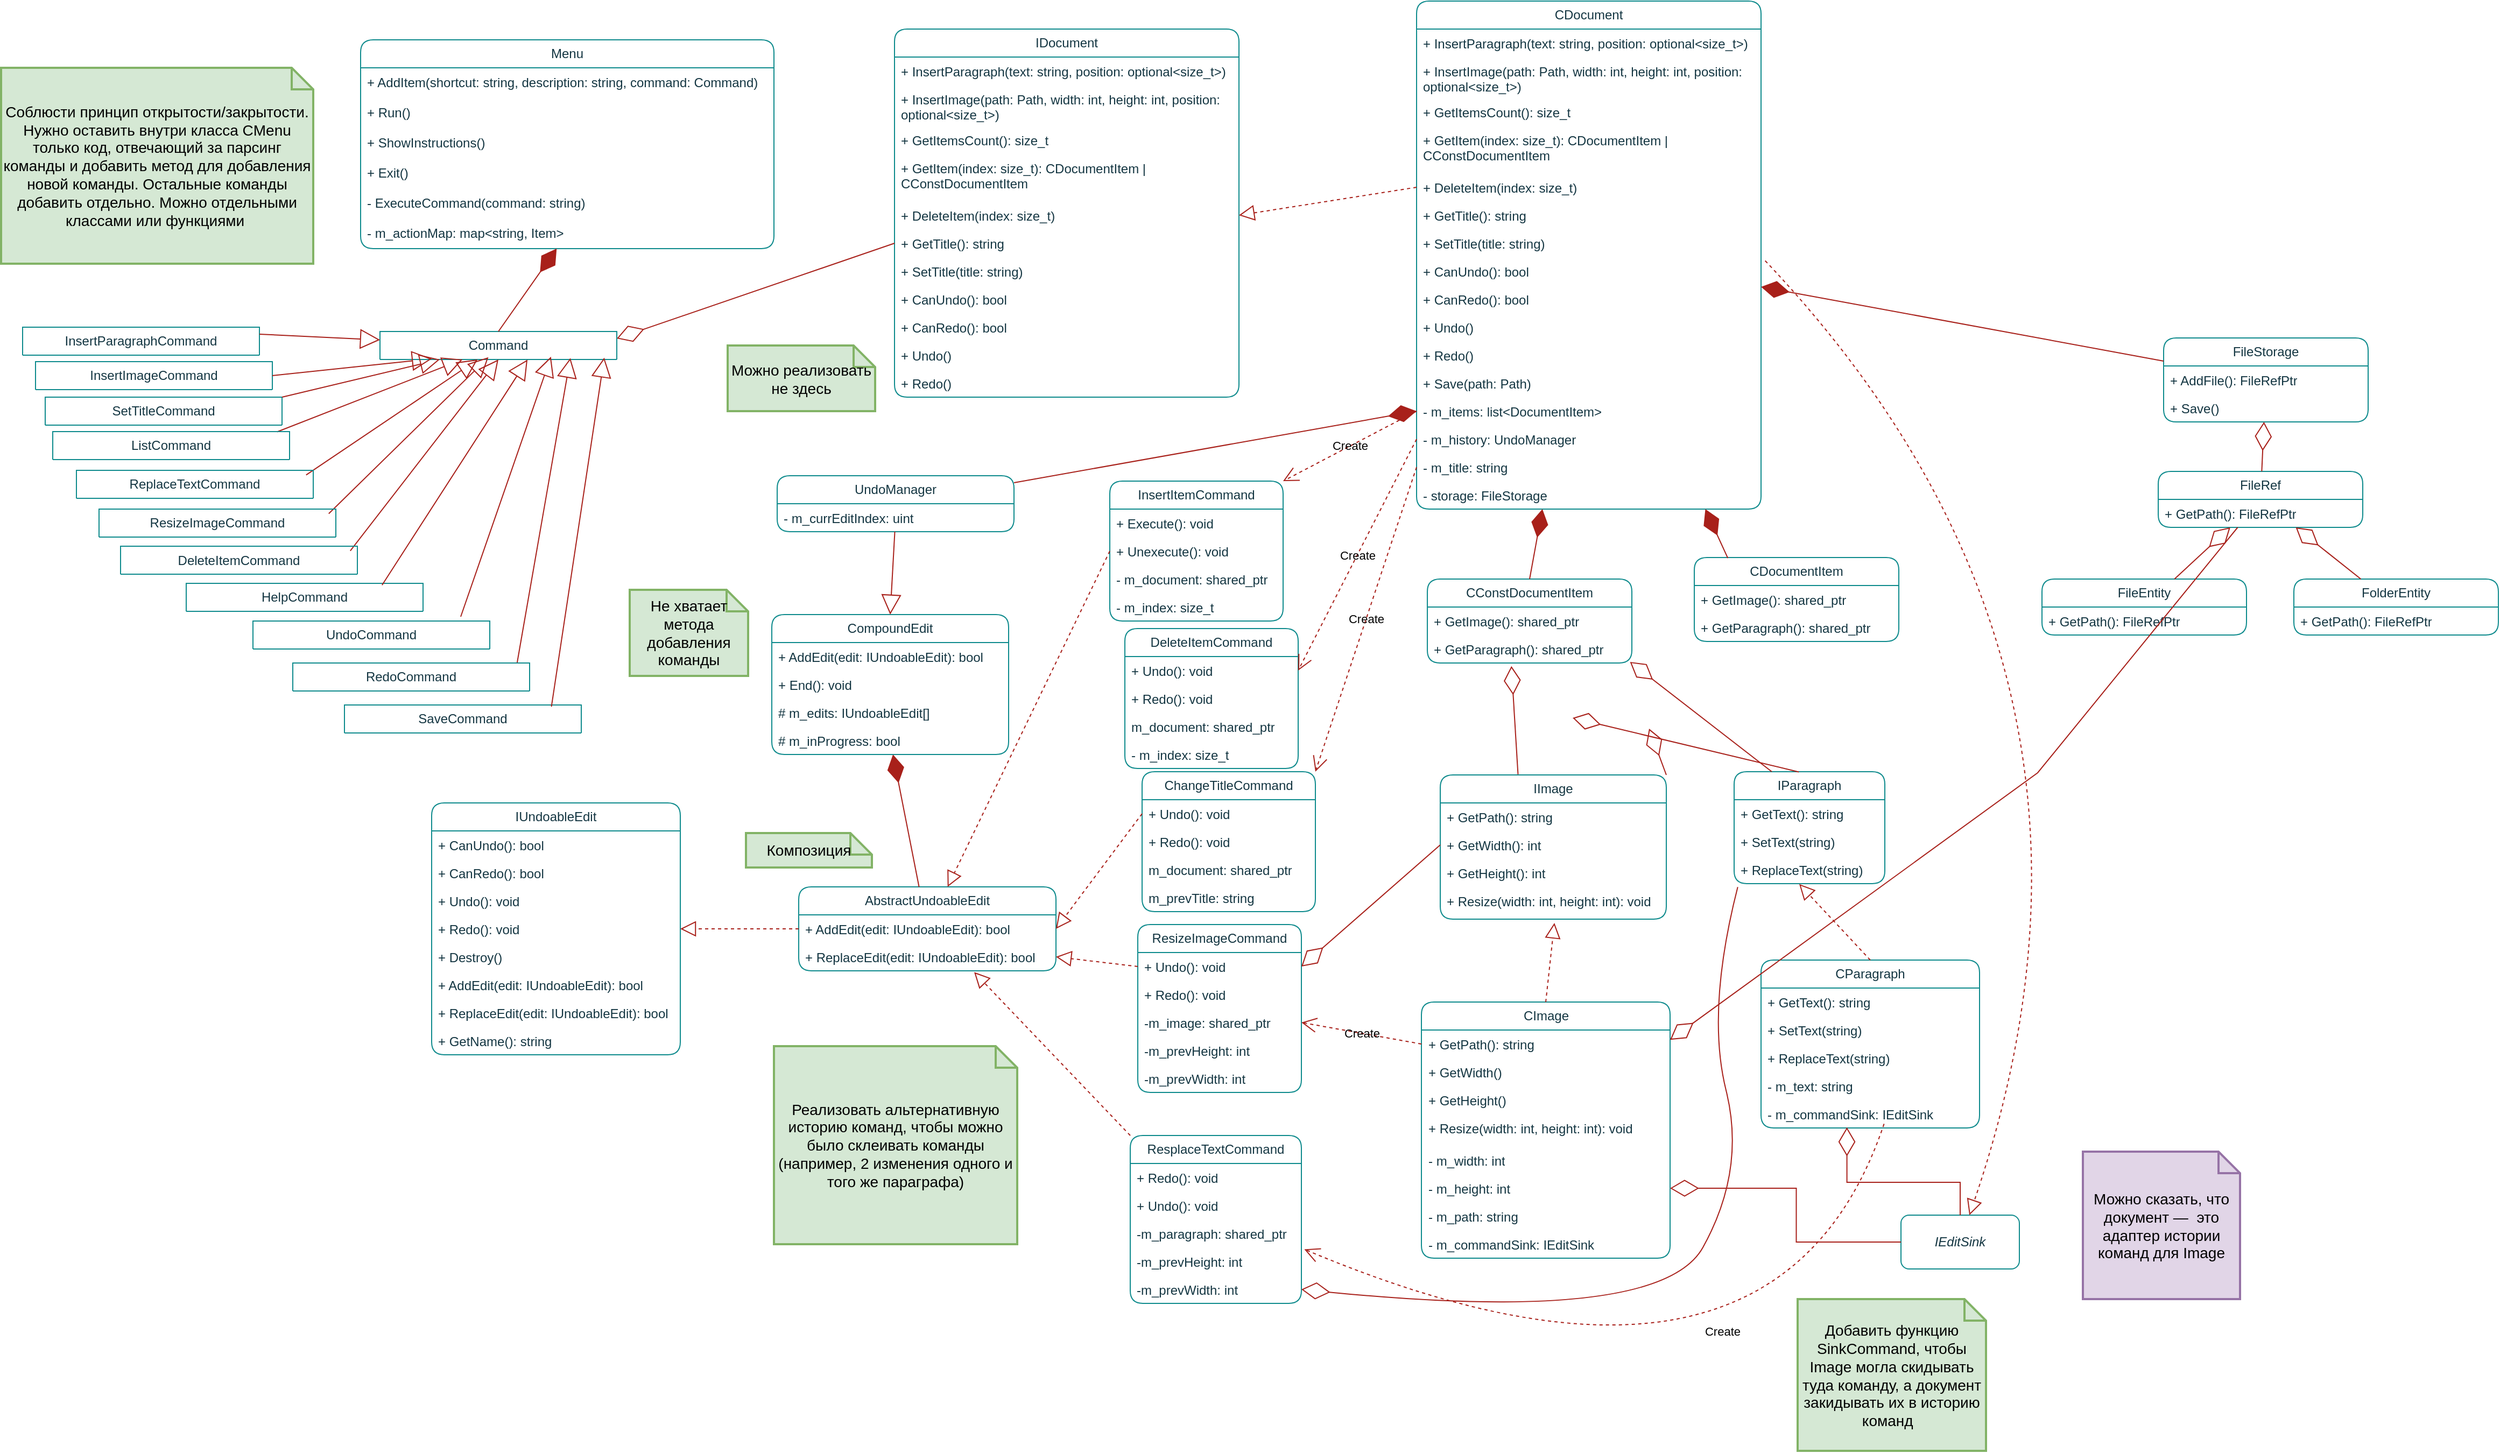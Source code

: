 <mxfile version="24.7.17">
  <diagram name="Page-1" id="VeWxsNO1nGXc-LU979vA">
    <mxGraphModel dx="2837" dy="733" grid="0" gridSize="10" guides="1" tooltips="1" connect="1" arrows="1" fold="1" page="1" pageScale="1" pageWidth="827" pageHeight="1169" math="0" shadow="0">
      <root>
        <mxCell id="0" />
        <mxCell id="1" parent="0" />
        <mxCell id="ctcyLrPcSKA9UG8Ia9Pu-1" value="IDocument" style="swimlane;fontStyle=0;childLayout=stackLayout;horizontal=1;startSize=26;fillColor=none;horizontalStack=0;resizeParent=1;resizeParentMax=0;resizeLast=0;collapsible=1;marginBottom=0;whiteSpace=wrap;html=1;rounded=1;labelBackgroundColor=none;strokeColor=#0F8B8D;fontColor=#143642;" parent="1" vertex="1">
          <mxGeometry x="-120" y="580" width="320" height="342" as="geometry" />
        </mxCell>
        <mxCell id="ctcyLrPcSKA9UG8Ia9Pu-2" value="+ InsertParagraph(text: string, position: optional&amp;lt;size_t&amp;gt;)" style="text;strokeColor=none;fillColor=none;align=left;verticalAlign=top;spacingLeft=4;spacingRight=4;overflow=hidden;rotatable=0;points=[[0,0.5],[1,0.5]];portConstraint=eastwest;whiteSpace=wrap;html=1;rounded=1;labelBackgroundColor=none;fontColor=#143642;" parent="ctcyLrPcSKA9UG8Ia9Pu-1" vertex="1">
          <mxGeometry y="26" width="320" height="26" as="geometry" />
        </mxCell>
        <mxCell id="ctcyLrPcSKA9UG8Ia9Pu-3" value="+ InsertImage(path: Path, width: int, height: int, position: optional&amp;lt;size_t&amp;gt;)" style="text;strokeColor=none;fillColor=none;align=left;verticalAlign=top;spacingLeft=4;spacingRight=4;overflow=hidden;rotatable=0;points=[[0,0.5],[1,0.5]];portConstraint=eastwest;whiteSpace=wrap;html=1;rounded=1;labelBackgroundColor=none;fontColor=#143642;" parent="ctcyLrPcSKA9UG8Ia9Pu-1" vertex="1">
          <mxGeometry y="52" width="320" height="38" as="geometry" />
        </mxCell>
        <mxCell id="ctcyLrPcSKA9UG8Ia9Pu-4" value="+ GetItemsCount(): size_t" style="text;strokeColor=none;fillColor=none;align=left;verticalAlign=top;spacingLeft=4;spacingRight=4;overflow=hidden;rotatable=0;points=[[0,0.5],[1,0.5]];portConstraint=eastwest;whiteSpace=wrap;html=1;rounded=1;labelBackgroundColor=none;fontColor=#143642;" parent="ctcyLrPcSKA9UG8Ia9Pu-1" vertex="1">
          <mxGeometry y="90" width="320" height="26" as="geometry" />
        </mxCell>
        <mxCell id="ctcyLrPcSKA9UG8Ia9Pu-8" value="+ GetItem(index: size_t): CDocumentItem | CConstDocumentItem" style="text;strokeColor=none;fillColor=none;align=left;verticalAlign=top;spacingLeft=4;spacingRight=4;overflow=hidden;rotatable=0;points=[[0,0.5],[1,0.5]];portConstraint=eastwest;whiteSpace=wrap;html=1;rounded=1;labelBackgroundColor=none;fontColor=#143642;" parent="ctcyLrPcSKA9UG8Ia9Pu-1" vertex="1">
          <mxGeometry y="116" width="320" height="44" as="geometry" />
        </mxCell>
        <mxCell id="ctcyLrPcSKA9UG8Ia9Pu-7" value="+ DeleteItem(index: size_t)" style="text;strokeColor=none;fillColor=none;align=left;verticalAlign=top;spacingLeft=4;spacingRight=4;overflow=hidden;rotatable=0;points=[[0,0.5],[1,0.5]];portConstraint=eastwest;whiteSpace=wrap;html=1;rounded=1;labelBackgroundColor=none;fontColor=#143642;" parent="ctcyLrPcSKA9UG8Ia9Pu-1" vertex="1">
          <mxGeometry y="160" width="320" height="26" as="geometry" />
        </mxCell>
        <mxCell id="ctcyLrPcSKA9UG8Ia9Pu-6" value="+ GetTitle(): string" style="text;strokeColor=none;fillColor=none;align=left;verticalAlign=top;spacingLeft=4;spacingRight=4;overflow=hidden;rotatable=0;points=[[0,0.5],[1,0.5]];portConstraint=eastwest;whiteSpace=wrap;html=1;rounded=1;labelBackgroundColor=none;fontColor=#143642;" parent="ctcyLrPcSKA9UG8Ia9Pu-1" vertex="1">
          <mxGeometry y="186" width="320" height="26" as="geometry" />
        </mxCell>
        <mxCell id="ctcyLrPcSKA9UG8Ia9Pu-5" value="+ SetTitle(title: string)" style="text;strokeColor=none;fillColor=none;align=left;verticalAlign=top;spacingLeft=4;spacingRight=4;overflow=hidden;rotatable=0;points=[[0,0.5],[1,0.5]];portConstraint=eastwest;whiteSpace=wrap;html=1;rounded=1;labelBackgroundColor=none;fontColor=#143642;" parent="ctcyLrPcSKA9UG8Ia9Pu-1" vertex="1">
          <mxGeometry y="212" width="320" height="26" as="geometry" />
        </mxCell>
        <mxCell id="ctcyLrPcSKA9UG8Ia9Pu-13" value="+ CanUndo(): bool&lt;span style=&quot;white-space: pre;&quot;&gt;&#x9;&lt;/span&gt;" style="text;strokeColor=none;fillColor=none;align=left;verticalAlign=top;spacingLeft=4;spacingRight=4;overflow=hidden;rotatable=0;points=[[0,0.5],[1,0.5]];portConstraint=eastwest;whiteSpace=wrap;html=1;rounded=1;labelBackgroundColor=none;fontColor=#143642;" parent="ctcyLrPcSKA9UG8Ia9Pu-1" vertex="1">
          <mxGeometry y="238" width="320" height="26" as="geometry" />
        </mxCell>
        <mxCell id="ctcyLrPcSKA9UG8Ia9Pu-12" value="+ CanRedo(): bool" style="text;strokeColor=none;fillColor=none;align=left;verticalAlign=top;spacingLeft=4;spacingRight=4;overflow=hidden;rotatable=0;points=[[0,0.5],[1,0.5]];portConstraint=eastwest;whiteSpace=wrap;html=1;rounded=1;labelBackgroundColor=none;fontColor=#143642;" parent="ctcyLrPcSKA9UG8Ia9Pu-1" vertex="1">
          <mxGeometry y="264" width="320" height="26" as="geometry" />
        </mxCell>
        <mxCell id="ctcyLrPcSKA9UG8Ia9Pu-11" value="+ Undo()" style="text;strokeColor=none;fillColor=none;align=left;verticalAlign=top;spacingLeft=4;spacingRight=4;overflow=hidden;rotatable=0;points=[[0,0.5],[1,0.5]];portConstraint=eastwest;whiteSpace=wrap;html=1;rounded=1;labelBackgroundColor=none;fontColor=#143642;" parent="ctcyLrPcSKA9UG8Ia9Pu-1" vertex="1">
          <mxGeometry y="290" width="320" height="26" as="geometry" />
        </mxCell>
        <mxCell id="ctcyLrPcSKA9UG8Ia9Pu-10" value="+ Redo()" style="text;strokeColor=none;fillColor=none;align=left;verticalAlign=top;spacingLeft=4;spacingRight=4;overflow=hidden;rotatable=0;points=[[0,0.5],[1,0.5]];portConstraint=eastwest;whiteSpace=wrap;html=1;rounded=1;labelBackgroundColor=none;fontColor=#143642;" parent="ctcyLrPcSKA9UG8Ia9Pu-1" vertex="1">
          <mxGeometry y="316" width="320" height="26" as="geometry" />
        </mxCell>
        <mxCell id="ctcyLrPcSKA9UG8Ia9Pu-14" value="IParagraph" style="swimlane;fontStyle=0;childLayout=stackLayout;horizontal=1;startSize=26;fillColor=none;horizontalStack=0;resizeParent=1;resizeParentMax=0;resizeLast=0;collapsible=1;marginBottom=0;whiteSpace=wrap;html=1;strokeColor=#0F8B8D;fontColor=#143642;rounded=1;labelBackgroundColor=none;" parent="1" vertex="1">
          <mxGeometry x="660" y="1270" width="140" height="104" as="geometry" />
        </mxCell>
        <mxCell id="ctcyLrPcSKA9UG8Ia9Pu-15" value="+ GetText(): string" style="text;strokeColor=none;fillColor=none;align=left;verticalAlign=top;spacingLeft=4;spacingRight=4;overflow=hidden;rotatable=0;points=[[0,0.5],[1,0.5]];portConstraint=eastwest;whiteSpace=wrap;html=1;fontColor=#143642;rounded=1;labelBackgroundColor=none;" parent="ctcyLrPcSKA9UG8Ia9Pu-14" vertex="1">
          <mxGeometry y="26" width="140" height="26" as="geometry" />
        </mxCell>
        <mxCell id="ctcyLrPcSKA9UG8Ia9Pu-16" value="+ SetText(string)" style="text;strokeColor=none;fillColor=none;align=left;verticalAlign=top;spacingLeft=4;spacingRight=4;overflow=hidden;rotatable=0;points=[[0,0.5],[1,0.5]];portConstraint=eastwest;whiteSpace=wrap;html=1;fontColor=#143642;rounded=1;labelBackgroundColor=none;" parent="ctcyLrPcSKA9UG8Ia9Pu-14" vertex="1">
          <mxGeometry y="52" width="140" height="26" as="geometry" />
        </mxCell>
        <mxCell id="u9vLDeqCPO4V5dr5E3qh-121" value="+ ReplaceText(string)" style="text;strokeColor=none;fillColor=none;align=left;verticalAlign=top;spacingLeft=4;spacingRight=4;overflow=hidden;rotatable=0;points=[[0,0.5],[1,0.5]];portConstraint=eastwest;whiteSpace=wrap;html=1;fontColor=#143642;rounded=1;labelBackgroundColor=none;" parent="ctcyLrPcSKA9UG8Ia9Pu-14" vertex="1">
          <mxGeometry y="78" width="140" height="26" as="geometry" />
        </mxCell>
        <mxCell id="u9vLDeqCPO4V5dr5E3qh-1" value="IImage" style="swimlane;fontStyle=0;childLayout=stackLayout;horizontal=1;startSize=26;fillColor=none;horizontalStack=0;resizeParent=1;resizeParentMax=0;resizeLast=0;collapsible=1;marginBottom=0;whiteSpace=wrap;html=1;strokeColor=#0F8B8D;fontColor=#143642;rounded=1;labelBackgroundColor=none;" parent="1" vertex="1">
          <mxGeometry x="387" y="1273" width="210" height="134" as="geometry" />
        </mxCell>
        <mxCell id="u9vLDeqCPO4V5dr5E3qh-2" value="+ GetPath(): string" style="text;strokeColor=none;fillColor=none;align=left;verticalAlign=top;spacingLeft=4;spacingRight=4;overflow=hidden;rotatable=0;points=[[0,0.5],[1,0.5]];portConstraint=eastwest;whiteSpace=wrap;html=1;fontColor=#143642;rounded=1;labelBackgroundColor=none;" parent="u9vLDeqCPO4V5dr5E3qh-1" vertex="1">
          <mxGeometry y="26" width="210" height="26" as="geometry" />
        </mxCell>
        <mxCell id="u9vLDeqCPO4V5dr5E3qh-3" value="+ GetWidth(): int" style="text;strokeColor=none;fillColor=none;align=left;verticalAlign=top;spacingLeft=4;spacingRight=4;overflow=hidden;rotatable=0;points=[[0,0.5],[1,0.5]];portConstraint=eastwest;whiteSpace=wrap;html=1;fontColor=#143642;rounded=1;labelBackgroundColor=none;" parent="u9vLDeqCPO4V5dr5E3qh-1" vertex="1">
          <mxGeometry y="52" width="210" height="26" as="geometry" />
        </mxCell>
        <mxCell id="u9vLDeqCPO4V5dr5E3qh-4" value="+ GetHeight(): int" style="text;strokeColor=none;fillColor=none;align=left;verticalAlign=top;spacingLeft=4;spacingRight=4;overflow=hidden;rotatable=0;points=[[0,0.5],[1,0.5]];portConstraint=eastwest;whiteSpace=wrap;html=1;fontColor=#143642;rounded=1;labelBackgroundColor=none;" parent="u9vLDeqCPO4V5dr5E3qh-1" vertex="1">
          <mxGeometry y="78" width="210" height="26" as="geometry" />
        </mxCell>
        <mxCell id="u9vLDeqCPO4V5dr5E3qh-6" value="+ Resize(width: int, height: int): void" style="text;strokeColor=none;fillColor=none;align=left;verticalAlign=top;spacingLeft=4;spacingRight=4;overflow=hidden;rotatable=0;points=[[0,0.5],[1,0.5]];portConstraint=eastwest;whiteSpace=wrap;html=1;fontColor=#143642;rounded=1;labelBackgroundColor=none;" parent="u9vLDeqCPO4V5dr5E3qh-1" vertex="1">
          <mxGeometry y="104" width="210" height="30" as="geometry" />
        </mxCell>
        <mxCell id="u9vLDeqCPO4V5dr5E3qh-7" value="CConstDocumentItem" style="swimlane;fontStyle=0;childLayout=stackLayout;horizontal=1;startSize=26;fillColor=none;horizontalStack=0;resizeParent=1;resizeParentMax=0;resizeLast=0;collapsible=1;marginBottom=0;whiteSpace=wrap;html=1;strokeColor=#0F8B8D;fontColor=#143642;rounded=1;labelBackgroundColor=none;" parent="1" vertex="1">
          <mxGeometry x="375" y="1091" width="190" height="78" as="geometry" />
        </mxCell>
        <mxCell id="u9vLDeqCPO4V5dr5E3qh-8" value="+ GetImage(): shared_ptr" style="text;strokeColor=none;fillColor=none;align=left;verticalAlign=top;spacingLeft=4;spacingRight=4;overflow=hidden;rotatable=0;points=[[0,0.5],[1,0.5]];portConstraint=eastwest;whiteSpace=wrap;html=1;fontColor=#143642;rounded=1;labelBackgroundColor=none;" parent="u9vLDeqCPO4V5dr5E3qh-7" vertex="1">
          <mxGeometry y="26" width="190" height="26" as="geometry" />
        </mxCell>
        <mxCell id="u9vLDeqCPO4V5dr5E3qh-9" value="+ GetParagraph(): shared_ptr" style="text;strokeColor=none;fillColor=none;align=left;verticalAlign=top;spacingLeft=4;spacingRight=4;overflow=hidden;rotatable=0;points=[[0,0.5],[1,0.5]];portConstraint=eastwest;whiteSpace=wrap;html=1;fontColor=#143642;rounded=1;labelBackgroundColor=none;" parent="u9vLDeqCPO4V5dr5E3qh-7" vertex="1">
          <mxGeometry y="52" width="190" height="26" as="geometry" />
        </mxCell>
        <mxCell id="u9vLDeqCPO4V5dr5E3qh-12" value="CDocumentItem" style="swimlane;fontStyle=0;childLayout=stackLayout;horizontal=1;startSize=26;fillColor=none;horizontalStack=0;resizeParent=1;resizeParentMax=0;resizeLast=0;collapsible=1;marginBottom=0;whiteSpace=wrap;html=1;strokeColor=#0F8B8D;fontColor=#143642;rounded=1;labelBackgroundColor=none;" parent="1" vertex="1">
          <mxGeometry x="623" y="1071" width="190" height="78" as="geometry" />
        </mxCell>
        <mxCell id="u9vLDeqCPO4V5dr5E3qh-13" value="+ GetImage(): shared_ptr" style="text;strokeColor=none;fillColor=none;align=left;verticalAlign=top;spacingLeft=4;spacingRight=4;overflow=hidden;rotatable=0;points=[[0,0.5],[1,0.5]];portConstraint=eastwest;whiteSpace=wrap;html=1;fontColor=#143642;rounded=1;labelBackgroundColor=none;" parent="u9vLDeqCPO4V5dr5E3qh-12" vertex="1">
          <mxGeometry y="26" width="190" height="26" as="geometry" />
        </mxCell>
        <mxCell id="u9vLDeqCPO4V5dr5E3qh-14" value="+ GetParagraph(): shared_ptr" style="text;strokeColor=none;fillColor=none;align=left;verticalAlign=top;spacingLeft=4;spacingRight=4;overflow=hidden;rotatable=0;points=[[0,0.5],[1,0.5]];portConstraint=eastwest;whiteSpace=wrap;html=1;fontColor=#143642;rounded=1;labelBackgroundColor=none;" parent="u9vLDeqCPO4V5dr5E3qh-12" vertex="1">
          <mxGeometry y="52" width="190" height="26" as="geometry" />
        </mxCell>
        <mxCell id="u9vLDeqCPO4V5dr5E3qh-15" value="AbstractUndoableEdit" style="swimlane;fontStyle=0;childLayout=stackLayout;horizontal=1;startSize=26;fillColor=none;horizontalStack=0;resizeParent=1;resizeParentMax=0;resizeLast=0;collapsible=1;marginBottom=0;whiteSpace=wrap;html=1;strokeColor=#0F8B8D;fontColor=#143642;rounded=1;labelBackgroundColor=none;" parent="1" vertex="1">
          <mxGeometry x="-209" y="1377" width="239" height="78" as="geometry" />
        </mxCell>
        <mxCell id="u9vLDeqCPO4V5dr5E3qh-16" value="+ AddEdit(edit: IUndoableEdit): bool" style="text;strokeColor=none;fillColor=none;align=left;verticalAlign=top;spacingLeft=4;spacingRight=4;overflow=hidden;rotatable=0;points=[[0,0.5],[1,0.5]];portConstraint=eastwest;whiteSpace=wrap;html=1;fontColor=#143642;rounded=1;labelBackgroundColor=none;" parent="u9vLDeqCPO4V5dr5E3qh-15" vertex="1">
          <mxGeometry y="26" width="239" height="26" as="geometry" />
        </mxCell>
        <mxCell id="u9vLDeqCPO4V5dr5E3qh-17" value="+ ReplaceEdit(edit: IUndoableEdit): bool" style="text;strokeColor=none;fillColor=none;align=left;verticalAlign=top;spacingLeft=4;spacingRight=4;overflow=hidden;rotatable=0;points=[[0,0.5],[1,0.5]];portConstraint=eastwest;whiteSpace=wrap;html=1;fontColor=#143642;rounded=1;labelBackgroundColor=none;" parent="u9vLDeqCPO4V5dr5E3qh-15" vertex="1">
          <mxGeometry y="52" width="239" height="26" as="geometry" />
        </mxCell>
        <mxCell id="u9vLDeqCPO4V5dr5E3qh-18" value="UndoManager" style="swimlane;fontStyle=0;childLayout=stackLayout;horizontal=1;startSize=26;fillColor=none;horizontalStack=0;resizeParent=1;resizeParentMax=0;resizeLast=0;collapsible=1;marginBottom=0;whiteSpace=wrap;html=1;strokeColor=#0F8B8D;fontColor=#143642;rounded=1;labelBackgroundColor=none;" parent="1" vertex="1">
          <mxGeometry x="-229" y="995" width="220" height="52" as="geometry" />
        </mxCell>
        <mxCell id="u9vLDeqCPO4V5dr5E3qh-30" value="- m_currEditIndex: uint" style="text;strokeColor=none;fillColor=none;align=left;verticalAlign=top;spacingLeft=4;spacingRight=4;overflow=hidden;rotatable=0;points=[[0,0.5],[1,0.5]];portConstraint=eastwest;whiteSpace=wrap;html=1;rounded=1;labelBackgroundColor=none;fontColor=#143642;" parent="u9vLDeqCPO4V5dr5E3qh-18" vertex="1">
          <mxGeometry y="26" width="220" height="26" as="geometry" />
        </mxCell>
        <mxCell id="u9vLDeqCPO4V5dr5E3qh-34" value="CDocument" style="swimlane;fontStyle=0;childLayout=stackLayout;horizontal=1;startSize=26;fillColor=none;horizontalStack=0;resizeParent=1;resizeParentMax=0;resizeLast=0;collapsible=1;marginBottom=0;whiteSpace=wrap;html=1;rounded=1;labelBackgroundColor=none;strokeColor=#0F8B8D;fontColor=#143642;" parent="1" vertex="1">
          <mxGeometry x="365" y="554" width="320" height="472" as="geometry">
            <mxRectangle x="540" y="600" width="100" height="30" as="alternateBounds" />
          </mxGeometry>
        </mxCell>
        <mxCell id="u9vLDeqCPO4V5dr5E3qh-35" value="+ InsertParagraph(text: string, position: optional&amp;lt;size_t&amp;gt;)" style="text;strokeColor=none;fillColor=none;align=left;verticalAlign=top;spacingLeft=4;spacingRight=4;overflow=hidden;rotatable=0;points=[[0,0.5],[1,0.5]];portConstraint=eastwest;whiteSpace=wrap;html=1;rounded=1;labelBackgroundColor=none;fontColor=#143642;" parent="u9vLDeqCPO4V5dr5E3qh-34" vertex="1">
          <mxGeometry y="26" width="320" height="26" as="geometry" />
        </mxCell>
        <mxCell id="u9vLDeqCPO4V5dr5E3qh-36" value="+ InsertImage(path: Path, width: int, height: int, position: optional&amp;lt;size_t&amp;gt;)" style="text;strokeColor=none;fillColor=none;align=left;verticalAlign=top;spacingLeft=4;spacingRight=4;overflow=hidden;rotatable=0;points=[[0,0.5],[1,0.5]];portConstraint=eastwest;whiteSpace=wrap;html=1;rounded=1;labelBackgroundColor=none;fontColor=#143642;" parent="u9vLDeqCPO4V5dr5E3qh-34" vertex="1">
          <mxGeometry y="52" width="320" height="38" as="geometry" />
        </mxCell>
        <mxCell id="u9vLDeqCPO4V5dr5E3qh-37" value="+ GetItemsCount(): size_t" style="text;strokeColor=none;fillColor=none;align=left;verticalAlign=top;spacingLeft=4;spacingRight=4;overflow=hidden;rotatable=0;points=[[0,0.5],[1,0.5]];portConstraint=eastwest;whiteSpace=wrap;html=1;rounded=1;labelBackgroundColor=none;fontColor=#143642;" parent="u9vLDeqCPO4V5dr5E3qh-34" vertex="1">
          <mxGeometry y="90" width="320" height="26" as="geometry" />
        </mxCell>
        <mxCell id="u9vLDeqCPO4V5dr5E3qh-38" value="+ GetItem(index: size_t): CDocumentItem | CConstDocumentItem" style="text;strokeColor=none;fillColor=none;align=left;verticalAlign=top;spacingLeft=4;spacingRight=4;overflow=hidden;rotatable=0;points=[[0,0.5],[1,0.5]];portConstraint=eastwest;whiteSpace=wrap;html=1;rounded=1;labelBackgroundColor=none;fontColor=#143642;" parent="u9vLDeqCPO4V5dr5E3qh-34" vertex="1">
          <mxGeometry y="116" width="320" height="44" as="geometry" />
        </mxCell>
        <mxCell id="u9vLDeqCPO4V5dr5E3qh-39" value="+ DeleteItem(index: size_t)" style="text;strokeColor=none;fillColor=none;align=left;verticalAlign=top;spacingLeft=4;spacingRight=4;overflow=hidden;rotatable=0;points=[[0,0.5],[1,0.5]];portConstraint=eastwest;whiteSpace=wrap;html=1;rounded=1;labelBackgroundColor=none;fontColor=#143642;" parent="u9vLDeqCPO4V5dr5E3qh-34" vertex="1">
          <mxGeometry y="160" width="320" height="26" as="geometry" />
        </mxCell>
        <mxCell id="u9vLDeqCPO4V5dr5E3qh-40" value="+ GetTitle(): string" style="text;strokeColor=none;fillColor=none;align=left;verticalAlign=top;spacingLeft=4;spacingRight=4;overflow=hidden;rotatable=0;points=[[0,0.5],[1,0.5]];portConstraint=eastwest;whiteSpace=wrap;html=1;rounded=1;labelBackgroundColor=none;fontColor=#143642;" parent="u9vLDeqCPO4V5dr5E3qh-34" vertex="1">
          <mxGeometry y="186" width="320" height="26" as="geometry" />
        </mxCell>
        <mxCell id="u9vLDeqCPO4V5dr5E3qh-41" value="+ SetTitle(title: string)" style="text;strokeColor=none;fillColor=none;align=left;verticalAlign=top;spacingLeft=4;spacingRight=4;overflow=hidden;rotatable=0;points=[[0,0.5],[1,0.5]];portConstraint=eastwest;whiteSpace=wrap;html=1;rounded=1;labelBackgroundColor=none;fontColor=#143642;" parent="u9vLDeqCPO4V5dr5E3qh-34" vertex="1">
          <mxGeometry y="212" width="320" height="26" as="geometry" />
        </mxCell>
        <mxCell id="u9vLDeqCPO4V5dr5E3qh-42" value="+ CanUndo(): bool&lt;span style=&quot;white-space: pre;&quot;&gt;&#x9;&lt;/span&gt;" style="text;strokeColor=none;fillColor=none;align=left;verticalAlign=top;spacingLeft=4;spacingRight=4;overflow=hidden;rotatable=0;points=[[0,0.5],[1,0.5]];portConstraint=eastwest;whiteSpace=wrap;html=1;rounded=1;labelBackgroundColor=none;fontColor=#143642;" parent="u9vLDeqCPO4V5dr5E3qh-34" vertex="1">
          <mxGeometry y="238" width="320" height="26" as="geometry" />
        </mxCell>
        <mxCell id="u9vLDeqCPO4V5dr5E3qh-43" value="+ CanRedo(): bool" style="text;strokeColor=none;fillColor=none;align=left;verticalAlign=top;spacingLeft=4;spacingRight=4;overflow=hidden;rotatable=0;points=[[0,0.5],[1,0.5]];portConstraint=eastwest;whiteSpace=wrap;html=1;rounded=1;labelBackgroundColor=none;fontColor=#143642;" parent="u9vLDeqCPO4V5dr5E3qh-34" vertex="1">
          <mxGeometry y="264" width="320" height="26" as="geometry" />
        </mxCell>
        <mxCell id="u9vLDeqCPO4V5dr5E3qh-44" value="+ Undo()" style="text;strokeColor=none;fillColor=none;align=left;verticalAlign=top;spacingLeft=4;spacingRight=4;overflow=hidden;rotatable=0;points=[[0,0.5],[1,0.5]];portConstraint=eastwest;whiteSpace=wrap;html=1;rounded=1;labelBackgroundColor=none;fontColor=#143642;" parent="u9vLDeqCPO4V5dr5E3qh-34" vertex="1">
          <mxGeometry y="290" width="320" height="26" as="geometry" />
        </mxCell>
        <mxCell id="u9vLDeqCPO4V5dr5E3qh-45" value="+ Redo()" style="text;strokeColor=none;fillColor=none;align=left;verticalAlign=top;spacingLeft=4;spacingRight=4;overflow=hidden;rotatable=0;points=[[0,0.5],[1,0.5]];portConstraint=eastwest;whiteSpace=wrap;html=1;rounded=1;labelBackgroundColor=none;fontColor=#143642;" parent="u9vLDeqCPO4V5dr5E3qh-34" vertex="1">
          <mxGeometry y="316" width="320" height="26" as="geometry" />
        </mxCell>
        <mxCell id="u9vLDeqCPO4V5dr5E3qh-46" value="+ Save(path: Path)" style="text;strokeColor=none;fillColor=none;align=left;verticalAlign=top;spacingLeft=4;spacingRight=4;overflow=hidden;rotatable=0;points=[[0,0.5],[1,0.5]];portConstraint=eastwest;whiteSpace=wrap;html=1;rounded=1;labelBackgroundColor=none;fontColor=#143642;" parent="u9vLDeqCPO4V5dr5E3qh-34" vertex="1">
          <mxGeometry y="342" width="320" height="26" as="geometry" />
        </mxCell>
        <mxCell id="u9vLDeqCPO4V5dr5E3qh-47" value="- m_items: list&amp;lt;DocumentItem&amp;gt;" style="text;strokeColor=none;fillColor=none;align=left;verticalAlign=top;spacingLeft=4;spacingRight=4;overflow=hidden;rotatable=0;points=[[0,0.5],[1,0.5]];portConstraint=eastwest;whiteSpace=wrap;html=1;rounded=1;labelBackgroundColor=none;fontColor=#143642;" parent="u9vLDeqCPO4V5dr5E3qh-34" vertex="1">
          <mxGeometry y="368" width="320" height="26" as="geometry" />
        </mxCell>
        <mxCell id="u9vLDeqCPO4V5dr5E3qh-51" value="- m_history: UndoManager" style="text;strokeColor=none;fillColor=none;align=left;verticalAlign=top;spacingLeft=4;spacingRight=4;overflow=hidden;rotatable=0;points=[[0,0.5],[1,0.5]];portConstraint=eastwest;whiteSpace=wrap;html=1;rounded=1;labelBackgroundColor=none;fontColor=#143642;" parent="u9vLDeqCPO4V5dr5E3qh-34" vertex="1">
          <mxGeometry y="394" width="320" height="26" as="geometry" />
        </mxCell>
        <mxCell id="u9vLDeqCPO4V5dr5E3qh-70" value="- m_title: string" style="text;strokeColor=none;fillColor=none;align=left;verticalAlign=top;spacingLeft=4;spacingRight=4;overflow=hidden;rotatable=0;points=[[0,0.5],[1,0.5]];portConstraint=eastwest;whiteSpace=wrap;html=1;rounded=1;labelBackgroundColor=none;fontColor=#143642;" parent="u9vLDeqCPO4V5dr5E3qh-34" vertex="1">
          <mxGeometry y="420" width="320" height="26" as="geometry" />
        </mxCell>
        <mxCell id="-blakJPXdxXhJQvHG4q7-19" value="- storage: FileStorage" style="text;strokeColor=none;fillColor=none;align=left;verticalAlign=top;spacingLeft=4;spacingRight=4;overflow=hidden;rotatable=0;points=[[0,0.5],[1,0.5]];portConstraint=eastwest;whiteSpace=wrap;html=1;rounded=1;labelBackgroundColor=none;fontColor=#143642;" vertex="1" parent="u9vLDeqCPO4V5dr5E3qh-34">
          <mxGeometry y="446" width="320" height="26" as="geometry" />
        </mxCell>
        <mxCell id="u9vLDeqCPO4V5dr5E3qh-49" value="" style="endArrow=block;dashed=1;endFill=0;endSize=12;html=1;rounded=0;strokeColor=#A8201A;fontColor=default;fillColor=#FAE5C7;entryX=1;entryY=0.5;entryDx=0;entryDy=0;exitX=0;exitY=0.5;exitDx=0;exitDy=0;labelBackgroundColor=none;" parent="1" source="u9vLDeqCPO4V5dr5E3qh-39" target="ctcyLrPcSKA9UG8Ia9Pu-7" edge="1">
          <mxGeometry width="160" relative="1" as="geometry">
            <mxPoint x="580" y="810" as="sourcePoint" />
            <mxPoint x="730" y="720" as="targetPoint" />
          </mxGeometry>
        </mxCell>
        <mxCell id="u9vLDeqCPO4V5dr5E3qh-52" value="" style="endArrow=diamondThin;endFill=1;endSize=24;html=1;rounded=0;entryX=0;entryY=0.5;entryDx=0;entryDy=0;labelBackgroundColor=none;strokeColor=#A8201A;fontColor=default;" parent="1" source="u9vLDeqCPO4V5dr5E3qh-18" target="u9vLDeqCPO4V5dr5E3qh-47" edge="1">
          <mxGeometry width="160" relative="1" as="geometry">
            <mxPoint y="1022.0" as="sourcePoint" />
            <mxPoint x="887" y="944" as="targetPoint" />
          </mxGeometry>
        </mxCell>
        <mxCell id="u9vLDeqCPO4V5dr5E3qh-54" value="" style="endArrow=diamondThin;endFill=0;endSize=24;html=1;rounded=0;strokeColor=#A8201A;fontColor=default;fillColor=#FAE5C7;exitX=0.429;exitY=0.002;exitDx=0;exitDy=0;entryX=0.541;entryY=1.005;entryDx=0;entryDy=0;entryPerimeter=0;exitPerimeter=0;labelBackgroundColor=none;" parent="1" source="ctcyLrPcSKA9UG8Ia9Pu-14" target="u9vLDeqCPO4V5dr5E3qh-115" edge="1">
          <mxGeometry width="160" relative="1" as="geometry">
            <mxPoint x="350" y="1220" as="sourcePoint" />
            <mxPoint x="510" y="1220" as="targetPoint" />
          </mxGeometry>
        </mxCell>
        <mxCell id="u9vLDeqCPO4V5dr5E3qh-55" value="" style="endArrow=diamondThin;endFill=0;endSize=24;html=1;rounded=0;strokeColor=#A8201A;fontColor=default;fillColor=#FAE5C7;exitX=0.25;exitY=0;exitDx=0;exitDy=0;entryX=0.991;entryY=0.96;entryDx=0;entryDy=0;entryPerimeter=0;labelBackgroundColor=none;" parent="1" source="ctcyLrPcSKA9UG8Ia9Pu-14" target="u9vLDeqCPO4V5dr5E3qh-9" edge="1">
          <mxGeometry width="160" relative="1" as="geometry">
            <mxPoint x="560" y="1300" as="sourcePoint" />
            <mxPoint x="561" y="1210" as="targetPoint" />
          </mxGeometry>
        </mxCell>
        <mxCell id="u9vLDeqCPO4V5dr5E3qh-56" value="" style="endArrow=diamondThin;endFill=0;endSize=24;html=1;rounded=0;strokeColor=#A8201A;fontColor=default;fillColor=#FAE5C7;exitX=0.344;exitY=-0.004;exitDx=0;exitDy=0;entryX=0.411;entryY=1.109;entryDx=0;entryDy=0;entryPerimeter=0;exitPerimeter=0;labelBackgroundColor=none;" parent="1" source="u9vLDeqCPO4V5dr5E3qh-1" target="u9vLDeqCPO4V5dr5E3qh-9" edge="1">
          <mxGeometry width="160" relative="1" as="geometry">
            <mxPoint x="280" y="1288" as="sourcePoint" />
            <mxPoint x="281" y="1198" as="targetPoint" />
          </mxGeometry>
        </mxCell>
        <mxCell id="u9vLDeqCPO4V5dr5E3qh-57" value="" style="endArrow=diamondThin;endFill=0;endSize=24;html=1;rounded=0;strokeColor=#A8201A;fontColor=default;fillColor=#FAE5C7;exitX=1;exitY=0;exitDx=0;exitDy=0;entryX=0.06;entryY=1.077;entryDx=0;entryDy=0;entryPerimeter=0;labelBackgroundColor=none;" parent="1" source="u9vLDeqCPO4V5dr5E3qh-1" target="u9vLDeqCPO4V5dr5E3qh-115" edge="1">
          <mxGeometry width="160" relative="1" as="geometry">
            <mxPoint x="580" y="1320" as="sourcePoint" />
            <mxPoint x="581" y="1230" as="targetPoint" />
          </mxGeometry>
        </mxCell>
        <mxCell id="u9vLDeqCPO4V5dr5E3qh-58" value="" style="endArrow=diamondThin;endFill=1;endSize=24;html=1;rounded=0;labelBackgroundColor=none;strokeColor=#A8201A;fontColor=default;exitX=0.164;exitY=0.007;exitDx=0;exitDy=0;exitPerimeter=0;" parent="1" source="u9vLDeqCPO4V5dr5E3qh-12" target="u9vLDeqCPO4V5dr5E3qh-34" edge="1">
          <mxGeometry width="160" relative="1" as="geometry">
            <mxPoint x="630" y="1060" as="sourcePoint" />
            <mxPoint x="490" y="1050" as="targetPoint" />
          </mxGeometry>
        </mxCell>
        <mxCell id="u9vLDeqCPO4V5dr5E3qh-59" value="" style="endArrow=diamondThin;endFill=1;endSize=24;html=1;rounded=0;labelBackgroundColor=none;strokeColor=#A8201A;fontColor=default;exitX=0.5;exitY=0;exitDx=0;exitDy=0;" parent="1" source="u9vLDeqCPO4V5dr5E3qh-7" target="u9vLDeqCPO4V5dr5E3qh-34" edge="1">
          <mxGeometry width="160" relative="1" as="geometry">
            <mxPoint x="565" y="1130" as="sourcePoint" />
            <mxPoint x="516" y="1014" as="targetPoint" />
          </mxGeometry>
        </mxCell>
        <mxCell id="u9vLDeqCPO4V5dr5E3qh-60" value="ResizeImageCommand" style="swimlane;fontStyle=0;childLayout=stackLayout;horizontal=1;startSize=26;fillColor=none;horizontalStack=0;resizeParent=1;resizeParentMax=0;resizeLast=0;collapsible=1;marginBottom=0;whiteSpace=wrap;html=1;strokeColor=#0F8B8D;fontColor=#143642;rounded=1;labelBackgroundColor=none;" parent="1" vertex="1">
          <mxGeometry x="106" y="1412" width="152" height="156" as="geometry" />
        </mxCell>
        <mxCell id="9ovfe2dFKgYw3qrmZuTq-18" value="+ Undo(): void" style="text;strokeColor=none;fillColor=none;align=left;verticalAlign=top;spacingLeft=4;spacingRight=4;overflow=hidden;rotatable=0;points=[[0,0.5],[1,0.5]];portConstraint=eastwest;whiteSpace=wrap;html=1;fontColor=#143642;rounded=1;labelBackgroundColor=none;" parent="u9vLDeqCPO4V5dr5E3qh-60" vertex="1">
          <mxGeometry y="26" width="152" height="26" as="geometry" />
        </mxCell>
        <mxCell id="9ovfe2dFKgYw3qrmZuTq-19" value="+ Redo(): void" style="text;strokeColor=none;fillColor=none;align=left;verticalAlign=top;spacingLeft=4;spacingRight=4;overflow=hidden;rotatable=0;points=[[0,0.5],[1,0.5]];portConstraint=eastwest;whiteSpace=wrap;html=1;fontColor=#143642;rounded=1;labelBackgroundColor=none;" parent="u9vLDeqCPO4V5dr5E3qh-60" vertex="1">
          <mxGeometry y="52" width="152" height="26" as="geometry" />
        </mxCell>
        <mxCell id="u9vLDeqCPO4V5dr5E3qh-87" value="-m_image: shared_ptr&amp;nbsp;" style="text;strokeColor=none;fillColor=none;align=left;verticalAlign=top;spacingLeft=4;spacingRight=4;overflow=hidden;rotatable=0;points=[[0,0.5],[1,0.5]];portConstraint=eastwest;whiteSpace=wrap;html=1;fontColor=#143642;rounded=1;labelBackgroundColor=none;" parent="u9vLDeqCPO4V5dr5E3qh-60" vertex="1">
          <mxGeometry y="78" width="152" height="26" as="geometry" />
        </mxCell>
        <mxCell id="u9vLDeqCPO4V5dr5E3qh-93" value="-m_prevHeight: int" style="text;strokeColor=none;fillColor=none;align=left;verticalAlign=top;spacingLeft=4;spacingRight=4;overflow=hidden;rotatable=0;points=[[0,0.5],[1,0.5]];portConstraint=eastwest;whiteSpace=wrap;html=1;fontColor=#143642;rounded=1;labelBackgroundColor=none;" parent="u9vLDeqCPO4V5dr5E3qh-60" vertex="1">
          <mxGeometry y="104" width="152" height="26" as="geometry" />
        </mxCell>
        <mxCell id="u9vLDeqCPO4V5dr5E3qh-94" value="-m_prevWidth: int" style="text;strokeColor=none;fillColor=none;align=left;verticalAlign=top;spacingLeft=4;spacingRight=4;overflow=hidden;rotatable=0;points=[[0,0.5],[1,0.5]];portConstraint=eastwest;whiteSpace=wrap;html=1;fontColor=#143642;rounded=1;labelBackgroundColor=none;" parent="u9vLDeqCPO4V5dr5E3qh-60" vertex="1">
          <mxGeometry y="130" width="152" height="26" as="geometry" />
        </mxCell>
        <mxCell id="u9vLDeqCPO4V5dr5E3qh-63" value="InsertItemCommand" style="swimlane;fontStyle=0;childLayout=stackLayout;horizontal=1;startSize=26;fillColor=none;horizontalStack=0;resizeParent=1;resizeParentMax=0;resizeLast=0;collapsible=1;marginBottom=0;whiteSpace=wrap;html=1;strokeColor=#0F8B8D;fontColor=#143642;rounded=1;labelBackgroundColor=none;" parent="1" vertex="1">
          <mxGeometry x="80" y="1000" width="161" height="130" as="geometry" />
        </mxCell>
        <mxCell id="u9vLDeqCPO4V5dr5E3qh-64" value="+ Execute(): void" style="text;strokeColor=none;fillColor=none;align=left;verticalAlign=top;spacingLeft=4;spacingRight=4;overflow=hidden;rotatable=0;points=[[0,0.5],[1,0.5]];portConstraint=eastwest;whiteSpace=wrap;html=1;fontColor=#143642;rounded=1;labelBackgroundColor=none;" parent="u9vLDeqCPO4V5dr5E3qh-63" vertex="1">
          <mxGeometry y="26" width="161" height="26" as="geometry" />
        </mxCell>
        <mxCell id="u9vLDeqCPO4V5dr5E3qh-65" value="+ Unexecute(): void" style="text;strokeColor=none;fillColor=none;align=left;verticalAlign=top;spacingLeft=4;spacingRight=4;overflow=hidden;rotatable=0;points=[[0,0.5],[1,0.5]];portConstraint=eastwest;whiteSpace=wrap;html=1;fontColor=#143642;rounded=1;labelBackgroundColor=none;" parent="u9vLDeqCPO4V5dr5E3qh-63" vertex="1">
          <mxGeometry y="52" width="161" height="26" as="geometry" />
        </mxCell>
        <mxCell id="u9vLDeqCPO4V5dr5E3qh-68" value="- m_document: shared_ptr" style="text;strokeColor=none;fillColor=none;align=left;verticalAlign=top;spacingLeft=4;spacingRight=4;overflow=hidden;rotatable=0;points=[[0,0.5],[1,0.5]];portConstraint=eastwest;whiteSpace=wrap;html=1;fontColor=#143642;rounded=1;labelBackgroundColor=none;" parent="u9vLDeqCPO4V5dr5E3qh-63" vertex="1">
          <mxGeometry y="78" width="161" height="26" as="geometry" />
        </mxCell>
        <mxCell id="u9vLDeqCPO4V5dr5E3qh-123" value="- m_index: size_t" style="text;strokeColor=none;fillColor=none;align=left;verticalAlign=top;spacingLeft=4;spacingRight=4;overflow=hidden;rotatable=0;points=[[0,0.5],[1,0.5]];portConstraint=eastwest;whiteSpace=wrap;html=1;fontColor=#143642;rounded=1;labelBackgroundColor=none;" parent="u9vLDeqCPO4V5dr5E3qh-63" vertex="1">
          <mxGeometry y="104" width="161" height="26" as="geometry" />
        </mxCell>
        <mxCell id="u9vLDeqCPO4V5dr5E3qh-66" value="" style="endArrow=block;dashed=1;endFill=0;endSize=12;html=1;rounded=0;strokeColor=#A8201A;fontColor=default;fillColor=#FAE5C7;exitX=0;exitY=0.5;exitDx=0;exitDy=0;labelBackgroundColor=none;" parent="1" source="u9vLDeqCPO4V5dr5E3qh-65" target="u9vLDeqCPO4V5dr5E3qh-15" edge="1">
          <mxGeometry width="160" relative="1" as="geometry">
            <mxPoint x="250" y="1110" as="sourcePoint" />
            <mxPoint x="30" y="1220" as="targetPoint" />
          </mxGeometry>
        </mxCell>
        <mxCell id="u9vLDeqCPO4V5dr5E3qh-69" value="Create" style="endArrow=open;endSize=12;dashed=1;html=1;rounded=0;strokeColor=#A8201A;fontColor=default;fillColor=#FAE5C7;exitX=0;exitY=0.5;exitDx=0;exitDy=0;entryX=1;entryY=0;entryDx=0;entryDy=0;labelBackgroundColor=none;" parent="1" source="u9vLDeqCPO4V5dr5E3qh-47" target="u9vLDeqCPO4V5dr5E3qh-63" edge="1">
          <mxGeometry width="160" relative="1" as="geometry">
            <mxPoint x="144" y="1086" as="sourcePoint" />
            <mxPoint x="304" y="1086" as="targetPoint" />
          </mxGeometry>
        </mxCell>
        <mxCell id="u9vLDeqCPO4V5dr5E3qh-71" value="CImage" style="swimlane;fontStyle=0;childLayout=stackLayout;horizontal=1;startSize=26;fillColor=none;horizontalStack=0;resizeParent=1;resizeParentMax=0;resizeLast=0;collapsible=1;marginBottom=0;whiteSpace=wrap;html=1;strokeColor=#0F8B8D;fontColor=#143642;rounded=1;labelBackgroundColor=none;" parent="1" vertex="1">
          <mxGeometry x="369.5" y="1484" width="231" height="238" as="geometry" />
        </mxCell>
        <mxCell id="u9vLDeqCPO4V5dr5E3qh-72" value="+ GetPath(): string" style="text;strokeColor=none;fillColor=none;align=left;verticalAlign=top;spacingLeft=4;spacingRight=4;overflow=hidden;rotatable=0;points=[[0,0.5],[1,0.5]];portConstraint=eastwest;whiteSpace=wrap;html=1;fontColor=#143642;rounded=1;labelBackgroundColor=none;" parent="u9vLDeqCPO4V5dr5E3qh-71" vertex="1">
          <mxGeometry y="26" width="231" height="26" as="geometry" />
        </mxCell>
        <mxCell id="u9vLDeqCPO4V5dr5E3qh-73" value="+ GetWidth()" style="text;strokeColor=none;fillColor=none;align=left;verticalAlign=top;spacingLeft=4;spacingRight=4;overflow=hidden;rotatable=0;points=[[0,0.5],[1,0.5]];portConstraint=eastwest;whiteSpace=wrap;html=1;fontColor=#143642;rounded=1;labelBackgroundColor=none;" parent="u9vLDeqCPO4V5dr5E3qh-71" vertex="1">
          <mxGeometry y="52" width="231" height="26" as="geometry" />
        </mxCell>
        <mxCell id="u9vLDeqCPO4V5dr5E3qh-74" value="+ GetHeight()" style="text;strokeColor=none;fillColor=none;align=left;verticalAlign=top;spacingLeft=4;spacingRight=4;overflow=hidden;rotatable=0;points=[[0,0.5],[1,0.5]];portConstraint=eastwest;whiteSpace=wrap;html=1;fontColor=#143642;rounded=1;labelBackgroundColor=none;" parent="u9vLDeqCPO4V5dr5E3qh-71" vertex="1">
          <mxGeometry y="78" width="231" height="26" as="geometry" />
        </mxCell>
        <mxCell id="u9vLDeqCPO4V5dr5E3qh-75" value="+ Resize(width: int, height: int): void" style="text;strokeColor=none;fillColor=none;align=left;verticalAlign=top;spacingLeft=4;spacingRight=4;overflow=hidden;rotatable=0;points=[[0,0.5],[1,0.5]];portConstraint=eastwest;whiteSpace=wrap;html=1;fontColor=#143642;rounded=1;labelBackgroundColor=none;" parent="u9vLDeqCPO4V5dr5E3qh-71" vertex="1">
          <mxGeometry y="104" width="231" height="30" as="geometry" />
        </mxCell>
        <mxCell id="u9vLDeqCPO4V5dr5E3qh-77" value="- m_width: int" style="text;strokeColor=none;fillColor=none;align=left;verticalAlign=top;spacingLeft=4;spacingRight=4;overflow=hidden;rotatable=0;points=[[0,0.5],[1,0.5]];portConstraint=eastwest;whiteSpace=wrap;html=1;fontColor=#143642;rounded=1;labelBackgroundColor=none;" parent="u9vLDeqCPO4V5dr5E3qh-71" vertex="1">
          <mxGeometry y="134" width="231" height="26" as="geometry" />
        </mxCell>
        <mxCell id="u9vLDeqCPO4V5dr5E3qh-79" value="- m_height: int" style="text;strokeColor=none;fillColor=none;align=left;verticalAlign=top;spacingLeft=4;spacingRight=4;overflow=hidden;rotatable=0;points=[[0,0.5],[1,0.5]];portConstraint=eastwest;whiteSpace=wrap;html=1;fontColor=#143642;rounded=1;labelBackgroundColor=none;" parent="u9vLDeqCPO4V5dr5E3qh-71" vertex="1">
          <mxGeometry y="160" width="231" height="26" as="geometry" />
        </mxCell>
        <mxCell id="u9vLDeqCPO4V5dr5E3qh-78" value="- m_path: string" style="text;strokeColor=none;fillColor=none;align=left;verticalAlign=top;spacingLeft=4;spacingRight=4;overflow=hidden;rotatable=0;points=[[0,0.5],[1,0.5]];portConstraint=eastwest;whiteSpace=wrap;html=1;fontColor=#143642;rounded=1;labelBackgroundColor=none;" parent="u9vLDeqCPO4V5dr5E3qh-71" vertex="1">
          <mxGeometry y="186" width="231" height="26" as="geometry" />
        </mxCell>
        <mxCell id="9ovfe2dFKgYw3qrmZuTq-31" value="- m_commandSink: IEditSink" style="text;strokeColor=none;fillColor=none;align=left;verticalAlign=top;spacingLeft=4;spacingRight=4;overflow=hidden;rotatable=0;points=[[0,0.5],[1,0.5]];portConstraint=eastwest;whiteSpace=wrap;html=1;fontColor=#143642;rounded=1;labelBackgroundColor=none;" parent="u9vLDeqCPO4V5dr5E3qh-71" vertex="1">
          <mxGeometry y="212" width="231" height="26" as="geometry" />
        </mxCell>
        <mxCell id="u9vLDeqCPO4V5dr5E3qh-76" value="" style="endArrow=block;dashed=1;endFill=0;endSize=12;html=1;rounded=0;strokeColor=#A8201A;fontColor=default;fillColor=#FAE5C7;exitX=0.5;exitY=0;exitDx=0;exitDy=0;entryX=0.505;entryY=1.115;entryDx=0;entryDy=0;entryPerimeter=0;labelBackgroundColor=none;" parent="1" source="u9vLDeqCPO4V5dr5E3qh-71" target="u9vLDeqCPO4V5dr5E3qh-6" edge="1">
          <mxGeometry width="160" relative="1" as="geometry">
            <mxPoint x="426" y="1377" as="sourcePoint" />
            <mxPoint x="586" y="1377" as="targetPoint" />
          </mxGeometry>
        </mxCell>
        <mxCell id="u9vLDeqCPO4V5dr5E3qh-80" value="CParagraph" style="swimlane;fontStyle=0;childLayout=stackLayout;horizontal=1;startSize=26;fillColor=none;horizontalStack=0;resizeParent=1;resizeParentMax=0;resizeLast=0;collapsible=1;marginBottom=0;whiteSpace=wrap;html=1;strokeColor=#0F8B8D;fontColor=#143642;rounded=1;labelBackgroundColor=none;" parent="1" vertex="1">
          <mxGeometry x="685" y="1445" width="203" height="156" as="geometry" />
        </mxCell>
        <mxCell id="u9vLDeqCPO4V5dr5E3qh-81" value="+ GetText(): string" style="text;strokeColor=none;fillColor=none;align=left;verticalAlign=top;spacingLeft=4;spacingRight=4;overflow=hidden;rotatable=0;points=[[0,0.5],[1,0.5]];portConstraint=eastwest;whiteSpace=wrap;html=1;fontColor=#143642;rounded=1;labelBackgroundColor=none;" parent="u9vLDeqCPO4V5dr5E3qh-80" vertex="1">
          <mxGeometry y="26" width="203" height="26" as="geometry" />
        </mxCell>
        <mxCell id="u9vLDeqCPO4V5dr5E3qh-82" value="+ SetText(string)" style="text;strokeColor=none;fillColor=none;align=left;verticalAlign=top;spacingLeft=4;spacingRight=4;overflow=hidden;rotatable=0;points=[[0,0.5],[1,0.5]];portConstraint=eastwest;whiteSpace=wrap;html=1;fontColor=#143642;rounded=1;labelBackgroundColor=none;" parent="u9vLDeqCPO4V5dr5E3qh-80" vertex="1">
          <mxGeometry y="52" width="203" height="26" as="geometry" />
        </mxCell>
        <mxCell id="u9vLDeqCPO4V5dr5E3qh-122" value="+ ReplaceText(string)" style="text;strokeColor=none;fillColor=none;align=left;verticalAlign=top;spacingLeft=4;spacingRight=4;overflow=hidden;rotatable=0;points=[[0,0.5],[1,0.5]];portConstraint=eastwest;whiteSpace=wrap;html=1;fontColor=#143642;rounded=1;labelBackgroundColor=none;" parent="u9vLDeqCPO4V5dr5E3qh-80" vertex="1">
          <mxGeometry y="78" width="203" height="26" as="geometry" />
        </mxCell>
        <mxCell id="u9vLDeqCPO4V5dr5E3qh-84" value="- m_text: string" style="text;strokeColor=none;fillColor=none;align=left;verticalAlign=top;spacingLeft=4;spacingRight=4;overflow=hidden;rotatable=0;points=[[0,0.5],[1,0.5]];portConstraint=eastwest;whiteSpace=wrap;html=1;fontColor=#143642;rounded=1;labelBackgroundColor=none;" parent="u9vLDeqCPO4V5dr5E3qh-80" vertex="1">
          <mxGeometry y="104" width="203" height="26" as="geometry" />
        </mxCell>
        <mxCell id="9ovfe2dFKgYw3qrmZuTq-32" value="- m_commandSink: IEditSink" style="text;strokeColor=none;fillColor=none;align=left;verticalAlign=top;spacingLeft=4;spacingRight=4;overflow=hidden;rotatable=0;points=[[0,0.5],[1,0.5]];portConstraint=eastwest;whiteSpace=wrap;html=1;fontColor=#143642;rounded=1;labelBackgroundColor=none;" parent="u9vLDeqCPO4V5dr5E3qh-80" vertex="1">
          <mxGeometry y="130" width="203" height="26" as="geometry" />
        </mxCell>
        <mxCell id="u9vLDeqCPO4V5dr5E3qh-85" value="" style="endArrow=block;dashed=1;endFill=0;endSize=12;html=1;rounded=0;strokeColor=#A8201A;fontColor=default;fillColor=#FAE5C7;entryX=0.432;entryY=1.015;entryDx=0;entryDy=0;entryPerimeter=0;exitX=0.5;exitY=0;exitDx=0;exitDy=0;labelBackgroundColor=none;" parent="1" source="u9vLDeqCPO4V5dr5E3qh-80" target="u9vLDeqCPO4V5dr5E3qh-121" edge="1">
          <mxGeometry width="160" relative="1" as="geometry">
            <mxPoint x="731" y="1392" as="sourcePoint" />
            <mxPoint x="730.5" y="1348" as="targetPoint" />
          </mxGeometry>
        </mxCell>
        <mxCell id="u9vLDeqCPO4V5dr5E3qh-86" value="" style="endArrow=diamondThin;endFill=1;endSize=24;html=1;rounded=0;strokeColor=#A8201A;fontColor=default;fillColor=#FAE5C7;labelBackgroundColor=none;" parent="1" source="u9vLDeqCPO4V5dr5E3qh-15" target="9ovfe2dFKgYw3qrmZuTq-28" edge="1">
          <mxGeometry width="160" relative="1" as="geometry">
            <mxPoint x="-62" y="1220" as="sourcePoint" />
            <mxPoint x="-82" y="1169" as="targetPoint" />
          </mxGeometry>
        </mxCell>
        <mxCell id="u9vLDeqCPO4V5dr5E3qh-88" value="ChangeTitleCommand" style="swimlane;fontStyle=0;childLayout=stackLayout;horizontal=1;startSize=26;fillColor=none;horizontalStack=0;resizeParent=1;resizeParentMax=0;resizeLast=0;collapsible=1;marginBottom=0;whiteSpace=wrap;html=1;strokeColor=#0F8B8D;fontColor=#143642;rounded=1;labelBackgroundColor=none;" parent="1" vertex="1">
          <mxGeometry x="110" y="1270" width="161" height="130" as="geometry" />
        </mxCell>
        <mxCell id="9ovfe2dFKgYw3qrmZuTq-16" value="+ Undo(): void" style="text;strokeColor=none;fillColor=none;align=left;verticalAlign=top;spacingLeft=4;spacingRight=4;overflow=hidden;rotatable=0;points=[[0,0.5],[1,0.5]];portConstraint=eastwest;whiteSpace=wrap;html=1;fontColor=#143642;rounded=1;labelBackgroundColor=none;" parent="u9vLDeqCPO4V5dr5E3qh-88" vertex="1">
          <mxGeometry y="26" width="161" height="26" as="geometry" />
        </mxCell>
        <mxCell id="9ovfe2dFKgYw3qrmZuTq-17" value="+ Redo(): void" style="text;strokeColor=none;fillColor=none;align=left;verticalAlign=top;spacingLeft=4;spacingRight=4;overflow=hidden;rotatable=0;points=[[0,0.5],[1,0.5]];portConstraint=eastwest;whiteSpace=wrap;html=1;fontColor=#143642;rounded=1;labelBackgroundColor=none;" parent="u9vLDeqCPO4V5dr5E3qh-88" vertex="1">
          <mxGeometry y="52" width="161" height="26" as="geometry" />
        </mxCell>
        <mxCell id="u9vLDeqCPO4V5dr5E3qh-91" value="m_document: shared_ptr" style="text;strokeColor=none;fillColor=none;align=left;verticalAlign=top;spacingLeft=4;spacingRight=4;overflow=hidden;rotatable=0;points=[[0,0.5],[1,0.5]];portConstraint=eastwest;whiteSpace=wrap;html=1;fontColor=#143642;rounded=1;labelBackgroundColor=none;" parent="u9vLDeqCPO4V5dr5E3qh-88" vertex="1">
          <mxGeometry y="78" width="161" height="26" as="geometry" />
        </mxCell>
        <mxCell id="u9vLDeqCPO4V5dr5E3qh-92" value="m_prevTitle: string" style="text;strokeColor=none;fillColor=none;align=left;verticalAlign=top;spacingLeft=4;spacingRight=4;overflow=hidden;rotatable=0;points=[[0,0.5],[1,0.5]];portConstraint=eastwest;whiteSpace=wrap;html=1;fontColor=#143642;rounded=1;labelBackgroundColor=none;" parent="u9vLDeqCPO4V5dr5E3qh-88" vertex="1">
          <mxGeometry y="104" width="161" height="26" as="geometry" />
        </mxCell>
        <mxCell id="u9vLDeqCPO4V5dr5E3qh-95" value="" style="endArrow=block;dashed=1;endFill=0;endSize=12;html=1;rounded=0;strokeColor=#A8201A;fontColor=default;fillColor=#FAE5C7;exitX=0;exitY=0.5;exitDx=0;exitDy=0;entryX=1;entryY=0.5;entryDx=0;entryDy=0;labelBackgroundColor=none;" parent="1" target="u9vLDeqCPO4V5dr5E3qh-16" edge="1">
          <mxGeometry width="160" relative="1" as="geometry">
            <mxPoint x="110" y="1309" as="sourcePoint" />
            <mxPoint x="40" y="1230" as="targetPoint" />
          </mxGeometry>
        </mxCell>
        <mxCell id="u9vLDeqCPO4V5dr5E3qh-96" value="Create" style="endArrow=open;endSize=12;dashed=1;html=1;rounded=0;strokeColor=#A8201A;fontColor=default;fillColor=#FAE5C7;exitX=0;exitY=0.5;exitDx=0;exitDy=0;entryX=1;entryY=0;entryDx=0;entryDy=0;labelBackgroundColor=none;" parent="1" source="u9vLDeqCPO4V5dr5E3qh-70" target="u9vLDeqCPO4V5dr5E3qh-88" edge="1">
          <mxGeometry width="160" relative="1" as="geometry">
            <mxPoint x="385" y="971" as="sourcePoint" />
            <mxPoint x="254" y="1061" as="targetPoint" />
          </mxGeometry>
        </mxCell>
        <mxCell id="u9vLDeqCPO4V5dr5E3qh-97" value="Create" style="endArrow=open;endSize=12;dashed=1;html=1;rounded=0;strokeColor=#A8201A;fontColor=default;fillColor=#FAE5C7;exitX=0;exitY=0.5;exitDx=0;exitDy=0;entryX=1;entryY=0.5;entryDx=0;entryDy=0;labelBackgroundColor=none;" parent="1" source="u9vLDeqCPO4V5dr5E3qh-72" target="u9vLDeqCPO4V5dr5E3qh-87" edge="1">
          <mxGeometry width="160" relative="1" as="geometry">
            <mxPoint x="390" y="1220" as="sourcePoint" />
            <mxPoint x="283" y="1392" as="targetPoint" />
          </mxGeometry>
        </mxCell>
        <mxCell id="u9vLDeqCPO4V5dr5E3qh-104" value="ResplaceTextCommand" style="swimlane;fontStyle=0;childLayout=stackLayout;horizontal=1;startSize=26;fillColor=none;horizontalStack=0;resizeParent=1;resizeParentMax=0;resizeLast=0;collapsible=1;marginBottom=0;whiteSpace=wrap;html=1;strokeColor=#0F8B8D;fontColor=#143642;rounded=1;labelBackgroundColor=none;" parent="1" vertex="1">
          <mxGeometry x="99" y="1608" width="159" height="156" as="geometry" />
        </mxCell>
        <mxCell id="9ovfe2dFKgYw3qrmZuTq-21" value="+ Redo(): void" style="text;strokeColor=none;fillColor=none;align=left;verticalAlign=top;spacingLeft=4;spacingRight=4;overflow=hidden;rotatable=0;points=[[0,0.5],[1,0.5]];portConstraint=eastwest;whiteSpace=wrap;html=1;fontColor=#143642;rounded=1;labelBackgroundColor=none;" parent="u9vLDeqCPO4V5dr5E3qh-104" vertex="1">
          <mxGeometry y="26" width="159" height="26" as="geometry" />
        </mxCell>
        <mxCell id="9ovfe2dFKgYw3qrmZuTq-20" value="+ Undo(): void" style="text;strokeColor=none;fillColor=none;align=left;verticalAlign=top;spacingLeft=4;spacingRight=4;overflow=hidden;rotatable=0;points=[[0,0.5],[1,0.5]];portConstraint=eastwest;whiteSpace=wrap;html=1;fontColor=#143642;rounded=1;labelBackgroundColor=none;" parent="u9vLDeqCPO4V5dr5E3qh-104" vertex="1">
          <mxGeometry y="52" width="159" height="26" as="geometry" />
        </mxCell>
        <mxCell id="u9vLDeqCPO4V5dr5E3qh-107" value="-m_paragraph: shared_ptr&amp;nbsp;" style="text;strokeColor=none;fillColor=none;align=left;verticalAlign=top;spacingLeft=4;spacingRight=4;overflow=hidden;rotatable=0;points=[[0,0.5],[1,0.5]];portConstraint=eastwest;whiteSpace=wrap;html=1;fontColor=#143642;rounded=1;labelBackgroundColor=none;" parent="u9vLDeqCPO4V5dr5E3qh-104" vertex="1">
          <mxGeometry y="78" width="159" height="26" as="geometry" />
        </mxCell>
        <mxCell id="u9vLDeqCPO4V5dr5E3qh-108" value="-m_prevHeight: int" style="text;strokeColor=none;fillColor=none;align=left;verticalAlign=top;spacingLeft=4;spacingRight=4;overflow=hidden;rotatable=0;points=[[0,0.5],[1,0.5]];portConstraint=eastwest;whiteSpace=wrap;html=1;fontColor=#143642;rounded=1;labelBackgroundColor=none;" parent="u9vLDeqCPO4V5dr5E3qh-104" vertex="1">
          <mxGeometry y="104" width="159" height="26" as="geometry" />
        </mxCell>
        <mxCell id="u9vLDeqCPO4V5dr5E3qh-109" value="-m_prevWidth: int" style="text;strokeColor=none;fillColor=none;align=left;verticalAlign=top;spacingLeft=4;spacingRight=4;overflow=hidden;rotatable=0;points=[[0,0.5],[1,0.5]];portConstraint=eastwest;whiteSpace=wrap;html=1;fontColor=#143642;rounded=1;labelBackgroundColor=none;" parent="u9vLDeqCPO4V5dr5E3qh-104" vertex="1">
          <mxGeometry y="130" width="159" height="26" as="geometry" />
        </mxCell>
        <mxCell id="u9vLDeqCPO4V5dr5E3qh-110" value="" style="endArrow=block;dashed=1;endFill=0;endSize=12;html=1;rounded=0;strokeColor=#A8201A;fontColor=default;fillColor=#FAE5C7;exitX=0;exitY=0.5;exitDx=0;exitDy=0;entryX=1;entryY=0.5;entryDx=0;entryDy=0;labelBackgroundColor=none;" parent="1" target="u9vLDeqCPO4V5dr5E3qh-17" edge="1">
          <mxGeometry width="160" relative="1" as="geometry">
            <mxPoint x="106" y="1451" as="sourcePoint" />
            <mxPoint x="40" y="1269" as="targetPoint" />
          </mxGeometry>
        </mxCell>
        <mxCell id="u9vLDeqCPO4V5dr5E3qh-111" value="" style="endArrow=block;dashed=1;endFill=0;endSize=12;html=1;rounded=0;strokeColor=#A8201A;fontColor=default;fillColor=#FAE5C7;exitX=0;exitY=0;exitDx=0;exitDy=0;entryX=0.682;entryY=1.047;entryDx=0;entryDy=0;entryPerimeter=0;labelBackgroundColor=none;" parent="1" source="u9vLDeqCPO4V5dr5E3qh-104" target="u9vLDeqCPO4V5dr5E3qh-17" edge="1">
          <mxGeometry width="160" relative="1" as="geometry">
            <mxPoint x="72" y="1517" as="sourcePoint" />
            <mxPoint y="1409" as="targetPoint" />
          </mxGeometry>
        </mxCell>
        <mxCell id="u9vLDeqCPO4V5dr5E3qh-114" value="Create" style="endArrow=open;endSize=12;dashed=1;html=1;strokeColor=#A8201A;fontColor=default;fillColor=#FAE5C7;exitX=0.563;exitY=0.854;exitDx=0;exitDy=0;exitPerimeter=0;curved=1;entryX=1.017;entryY=0.066;entryDx=0;entryDy=0;entryPerimeter=0;labelBackgroundColor=none;" parent="1" source="9ovfe2dFKgYw3qrmZuTq-32" target="u9vLDeqCPO4V5dr5E3qh-108" edge="1">
          <mxGeometry x="-0.418" y="-81" width="160" relative="1" as="geometry">
            <mxPoint x="768" y="1800" as="sourcePoint" />
            <mxPoint x="228" y="1711" as="targetPoint" />
            <Array as="points">
              <mxPoint x="698" y="1898" />
            </Array>
            <mxPoint as="offset" />
          </mxGeometry>
        </mxCell>
        <mxCell id="u9vLDeqCPO4V5dr5E3qh-113" value="" style="endArrow=diamondThin;endFill=0;endSize=24;html=1;strokeColor=#A8201A;fontColor=default;fillColor=#FAE5C7;exitX=0.024;exitY=1.118;exitDx=0;exitDy=0;curved=1;entryX=1;entryY=0.5;entryDx=0;entryDy=0;exitPerimeter=0;labelBackgroundColor=none;" parent="1" source="u9vLDeqCPO4V5dr5E3qh-121" target="u9vLDeqCPO4V5dr5E3qh-109" edge="1">
          <mxGeometry width="160" relative="1" as="geometry">
            <mxPoint x="630" y="1423" as="sourcePoint" />
            <mxPoint x="274" y="1489" as="targetPoint" />
            <Array as="points">
              <mxPoint x="634" y="1492" />
              <mxPoint x="671" y="1640" />
              <mxPoint x="591" y="1784" />
            </Array>
          </mxGeometry>
        </mxCell>
        <mxCell id="u9vLDeqCPO4V5dr5E3qh-112" value="" style="endArrow=diamondThin;endFill=0;endSize=24;html=1;rounded=0;strokeColor=#A8201A;fontColor=default;fillColor=#FAE5C7;exitX=0;exitY=0.5;exitDx=0;exitDy=0;entryX=1;entryY=0.5;entryDx=0;entryDy=0;labelBackgroundColor=none;" parent="1" source="u9vLDeqCPO4V5dr5E3qh-3" edge="1">
          <mxGeometry width="160" relative="1" as="geometry">
            <mxPoint x="463" y="1182" as="sourcePoint" />
            <mxPoint x="258" y="1451" as="targetPoint" />
          </mxGeometry>
        </mxCell>
        <mxCell id="u9vLDeqCPO4V5dr5E3qh-116" value="DeleteItemCommand" style="swimlane;fontStyle=0;childLayout=stackLayout;horizontal=1;startSize=26;fillColor=none;horizontalStack=0;resizeParent=1;resizeParentMax=0;resizeLast=0;collapsible=1;marginBottom=0;whiteSpace=wrap;html=1;strokeColor=#0F8B8D;fontColor=#143642;rounded=1;labelBackgroundColor=none;" parent="1" vertex="1">
          <mxGeometry x="94" y="1137" width="161" height="130" as="geometry" />
        </mxCell>
        <mxCell id="u9vLDeqCPO4V5dr5E3qh-117" value="+ Undo(): void" style="text;strokeColor=none;fillColor=none;align=left;verticalAlign=top;spacingLeft=4;spacingRight=4;overflow=hidden;rotatable=0;points=[[0,0.5],[1,0.5]];portConstraint=eastwest;whiteSpace=wrap;html=1;fontColor=#143642;rounded=1;labelBackgroundColor=none;" parent="u9vLDeqCPO4V5dr5E3qh-116" vertex="1">
          <mxGeometry y="26" width="161" height="26" as="geometry" />
        </mxCell>
        <mxCell id="u9vLDeqCPO4V5dr5E3qh-118" value="+ Redo(): void" style="text;strokeColor=none;fillColor=none;align=left;verticalAlign=top;spacingLeft=4;spacingRight=4;overflow=hidden;rotatable=0;points=[[0,0.5],[1,0.5]];portConstraint=eastwest;whiteSpace=wrap;html=1;fontColor=#143642;rounded=1;labelBackgroundColor=none;" parent="u9vLDeqCPO4V5dr5E3qh-116" vertex="1">
          <mxGeometry y="52" width="161" height="26" as="geometry" />
        </mxCell>
        <mxCell id="u9vLDeqCPO4V5dr5E3qh-119" value="m_document: shared_ptr" style="text;strokeColor=none;fillColor=none;align=left;verticalAlign=top;spacingLeft=4;spacingRight=4;overflow=hidden;rotatable=0;points=[[0,0.5],[1,0.5]];portConstraint=eastwest;whiteSpace=wrap;html=1;fontColor=#143642;rounded=1;labelBackgroundColor=none;" parent="u9vLDeqCPO4V5dr5E3qh-116" vertex="1">
          <mxGeometry y="78" width="161" height="26" as="geometry" />
        </mxCell>
        <mxCell id="u9vLDeqCPO4V5dr5E3qh-124" value="- m_index: size_t" style="text;strokeColor=none;fillColor=none;align=left;verticalAlign=top;spacingLeft=4;spacingRight=4;overflow=hidden;rotatable=0;points=[[0,0.5],[1,0.5]];portConstraint=eastwest;whiteSpace=wrap;html=1;fontColor=#143642;rounded=1;labelBackgroundColor=none;" parent="u9vLDeqCPO4V5dr5E3qh-116" vertex="1">
          <mxGeometry y="104" width="161" height="26" as="geometry" />
        </mxCell>
        <mxCell id="u9vLDeqCPO4V5dr5E3qh-120" value="Create" style="endArrow=open;endSize=12;dashed=1;html=1;rounded=0;strokeColor=#A8201A;fontColor=default;fillColor=#FAE5C7;exitX=0;exitY=0.5;exitDx=0;exitDy=0;entryX=1;entryY=0.5;entryDx=0;entryDy=0;labelBackgroundColor=none;" parent="1" source="u9vLDeqCPO4V5dr5E3qh-51" target="u9vLDeqCPO4V5dr5E3qh-117" edge="1">
          <mxGeometry width="160" relative="1" as="geometry">
            <mxPoint x="362" y="975" as="sourcePoint" />
            <mxPoint x="258" y="1232" as="targetPoint" />
          </mxGeometry>
        </mxCell>
        <mxCell id="u9vLDeqCPO4V5dr5E3qh-143" value="" style="endArrow=diamondThin;endFill=0;endSize=24;html=1;rounded=0;strokeColor=#A8201A;fontColor=default;fillColor=#FAE5C7;labelBackgroundColor=none;entryX=1;entryY=0.25;entryDx=0;entryDy=0;exitX=0;exitY=0.5;exitDx=0;exitDy=0;" parent="1" source="ctcyLrPcSKA9UG8Ia9Pu-6" target="9ovfe2dFKgYw3qrmZuTq-50" edge="1">
          <mxGeometry width="160" relative="1" as="geometry">
            <mxPoint x="-374" y="711" as="sourcePoint" />
            <mxPoint x="-214" y="711" as="targetPoint" />
          </mxGeometry>
        </mxCell>
        <mxCell id="ifU2M1q5T9X4JWIkZORh-1" value="Соблюсти принцип открытости/закрытости. Нужно оставить внутри класса CMenu только код, отвечающий за парсинг команды и добавить метод для добавления новой команды. Остальные команды добавить отдельно. Можно отдельными классами или функциями&amp;nbsp;" style="shape=note;strokeWidth=2;fontSize=14;size=20;whiteSpace=wrap;html=1;fillColor=#d5e8d4;strokeColor=#82b366;labelBackgroundColor=none;" parent="1" vertex="1">
          <mxGeometry x="-950" y="616" width="290" height="182" as="geometry" />
        </mxCell>
        <mxCell id="ifU2M1q5T9X4JWIkZORh-6" value="Не хватает метода добавления команды" style="shape=note;strokeWidth=2;fontSize=14;size=20;whiteSpace=wrap;html=1;fillColor=#d5e8d4;strokeColor=#82b366;labelBackgroundColor=none;" parent="1" vertex="1">
          <mxGeometry x="-366" y="1101" width="110.0" height="80" as="geometry" />
        </mxCell>
        <mxCell id="ifU2M1q5T9X4JWIkZORh-7" value="Композиция" style="shape=note;strokeWidth=2;fontSize=14;size=20;whiteSpace=wrap;html=1;fillColor=#d5e8d4;strokeColor=#82b366;labelBackgroundColor=none;" parent="1" vertex="1">
          <mxGeometry x="-258" y="1327" width="117" height="32" as="geometry" />
        </mxCell>
        <mxCell id="ifU2M1q5T9X4JWIkZORh-8" value="Реализовать альтернативную историю команд, чтобы можно было склеивать команды (например, 2 изменения одного и того же параграфа)" style="shape=note;strokeWidth=2;fontSize=14;size=20;whiteSpace=wrap;html=1;fillColor=#d5e8d4;strokeColor=#82b366;labelBackgroundColor=none;" parent="1" vertex="1">
          <mxGeometry x="-232" y="1525" width="226" height="184" as="geometry" />
        </mxCell>
        <mxCell id="ifU2M1q5T9X4JWIkZORh-9" value="Добавить функцию SinkCommand, чтобы Image могла скидывать туда команду, а документ закидывать их в историю команд&amp;nbsp;&amp;nbsp;" style="shape=note;strokeWidth=2;fontSize=14;size=20;whiteSpace=wrap;html=1;fillColor=#d5e8d4;strokeColor=#82b366;labelBackgroundColor=none;" parent="1" vertex="1">
          <mxGeometry x="719" y="1760" width="175" height="141" as="geometry" />
        </mxCell>
        <mxCell id="ifU2M1q5T9X4JWIkZORh-11" value="&lt;i&gt;IEditSink&lt;/i&gt;" style="html=1;whiteSpace=wrap;rounded=1;strokeColor=#0F8B8D;align=center;verticalAlign=middle;fontFamily=Helvetica;fontSize=12;fontColor=#143642;fontStyle=0;labelBackgroundColor=none;fillColor=none;" parent="1" vertex="1">
          <mxGeometry x="815" y="1682" width="110" height="50" as="geometry" />
        </mxCell>
        <mxCell id="ifU2M1q5T9X4JWIkZORh-13" value="" style="endArrow=block;dashed=1;endFill=0;endSize=12;html=1;rounded=0;fontFamily=Helvetica;fontSize=11;fontColor=default;fontStyle=0;labelBackgroundColor=none;strokeColor=#A8201A;align=center;verticalAlign=middle;curved=1;fillColor=#FAE5C7;exitX=1.012;exitY=0.124;exitDx=0;exitDy=0;exitPerimeter=0;" parent="1" source="u9vLDeqCPO4V5dr5E3qh-42" target="ifU2M1q5T9X4JWIkZORh-11" edge="1">
          <mxGeometry width="160" relative="1" as="geometry">
            <mxPoint x="539" y="956" as="sourcePoint" />
            <mxPoint x="379" y="956" as="targetPoint" />
            <Array as="points">
              <mxPoint x="1051" y="1178" />
            </Array>
          </mxGeometry>
        </mxCell>
        <mxCell id="ifU2M1q5T9X4JWIkZORh-15" style="edgeStyle=orthogonalEdgeStyle;rounded=0;orthogonalLoop=1;jettySize=auto;html=1;fontFamily=Helvetica;fontSize=11;fontColor=default;fontStyle=0;labelBackgroundColor=none;strokeColor=#A8201A;align=center;verticalAlign=middle;endArrow=diamondThin;endFill=0;endSize=24;fillColor=#FAE5C7;exitX=0;exitY=0.5;exitDx=0;exitDy=0;" parent="1" source="ifU2M1q5T9X4JWIkZORh-11" target="u9vLDeqCPO4V5dr5E3qh-79" edge="1">
          <mxGeometry relative="1" as="geometry" />
        </mxCell>
        <mxCell id="ifU2M1q5T9X4JWIkZORh-17" value="Можно сказать, что документ —&amp;nbsp; это адаптер истории команд для Image" style="shape=note;strokeWidth=2;fontSize=14;size=20;whiteSpace=wrap;html=1;fillColor=#e1d5e7;strokeColor=#9673a6;rounded=1;align=center;verticalAlign=middle;fontFamily=Helvetica;fontStyle=0;labelBackgroundColor=none;" parent="1" vertex="1">
          <mxGeometry x="984" y="1623" width="146" height="137" as="geometry" />
        </mxCell>
        <mxCell id="ifU2M1q5T9X4JWIkZORh-18" value="Можно реализовать не здесь" style="shape=note;strokeWidth=2;fontSize=14;size=20;whiteSpace=wrap;html=1;fillColor=#d5e8d4;strokeColor=#82b366;rounded=1;align=center;verticalAlign=middle;fontFamily=Helvetica;fontStyle=0;labelBackgroundColor=none;" parent="1" vertex="1">
          <mxGeometry x="-275" y="874" width="137" height="61" as="geometry" />
        </mxCell>
        <mxCell id="9ovfe2dFKgYw3qrmZuTq-1" value="IUndoableEdit" style="swimlane;fontStyle=0;childLayout=stackLayout;horizontal=1;startSize=26;fillColor=none;horizontalStack=0;resizeParent=1;resizeParentMax=0;resizeLast=0;collapsible=1;marginBottom=0;whiteSpace=wrap;html=1;strokeColor=#0F8B8D;fontColor=#143642;rounded=1;labelBackgroundColor=none;" parent="1" vertex="1">
          <mxGeometry x="-550" y="1299" width="231" height="234" as="geometry" />
        </mxCell>
        <mxCell id="9ovfe2dFKgYw3qrmZuTq-2" value="+ CanUndo(): bool&lt;span style=&quot;white-space: pre;&quot;&gt;&#x9;&lt;/span&gt;" style="text;strokeColor=none;fillColor=none;align=left;verticalAlign=top;spacingLeft=4;spacingRight=4;overflow=hidden;rotatable=0;points=[[0,0.5],[1,0.5]];portConstraint=eastwest;whiteSpace=wrap;html=1;rounded=1;labelBackgroundColor=none;fontColor=#143642;" parent="9ovfe2dFKgYw3qrmZuTq-1" vertex="1">
          <mxGeometry y="26" width="231" height="26" as="geometry" />
        </mxCell>
        <mxCell id="9ovfe2dFKgYw3qrmZuTq-3" value="+ CanRedo(): bool" style="text;strokeColor=none;fillColor=none;align=left;verticalAlign=top;spacingLeft=4;spacingRight=4;overflow=hidden;rotatable=0;points=[[0,0.5],[1,0.5]];portConstraint=eastwest;whiteSpace=wrap;html=1;rounded=1;labelBackgroundColor=none;fontColor=#143642;" parent="9ovfe2dFKgYw3qrmZuTq-1" vertex="1">
          <mxGeometry y="52" width="231" height="26" as="geometry" />
        </mxCell>
        <mxCell id="9ovfe2dFKgYw3qrmZuTq-4" value="+ Undo(): void" style="text;strokeColor=none;fillColor=none;align=left;verticalAlign=top;spacingLeft=4;spacingRight=4;overflow=hidden;rotatable=0;points=[[0,0.5],[1,0.5]];portConstraint=eastwest;whiteSpace=wrap;html=1;rounded=1;labelBackgroundColor=none;fontColor=#143642;" parent="9ovfe2dFKgYw3qrmZuTq-1" vertex="1">
          <mxGeometry y="78" width="231" height="26" as="geometry" />
        </mxCell>
        <mxCell id="9ovfe2dFKgYw3qrmZuTq-5" value="+ Redo(): void" style="text;strokeColor=none;fillColor=none;align=left;verticalAlign=top;spacingLeft=4;spacingRight=4;overflow=hidden;rotatable=0;points=[[0,0.5],[1,0.5]];portConstraint=eastwest;whiteSpace=wrap;html=1;rounded=1;labelBackgroundColor=none;fontColor=#143642;" parent="9ovfe2dFKgYw3qrmZuTq-1" vertex="1">
          <mxGeometry y="104" width="231" height="26" as="geometry" />
        </mxCell>
        <mxCell id="9ovfe2dFKgYw3qrmZuTq-8" value="+ Destroy()" style="text;strokeColor=none;fillColor=none;align=left;verticalAlign=top;spacingLeft=4;spacingRight=4;overflow=hidden;rotatable=0;points=[[0,0.5],[1,0.5]];portConstraint=eastwest;whiteSpace=wrap;html=1;rounded=1;labelBackgroundColor=none;fontColor=#143642;" parent="9ovfe2dFKgYw3qrmZuTq-1" vertex="1">
          <mxGeometry y="130" width="231" height="26" as="geometry" />
        </mxCell>
        <mxCell id="9ovfe2dFKgYw3qrmZuTq-11" value="+ AddEdit(edit: IUndoableEdit): bool" style="text;strokeColor=none;fillColor=none;align=left;verticalAlign=top;spacingLeft=4;spacingRight=4;overflow=hidden;rotatable=0;points=[[0,0.5],[1,0.5]];portConstraint=eastwest;whiteSpace=wrap;html=1;rounded=1;labelBackgroundColor=none;fontColor=#143642;" parent="9ovfe2dFKgYw3qrmZuTq-1" vertex="1">
          <mxGeometry y="156" width="231" height="26" as="geometry" />
        </mxCell>
        <mxCell id="9ovfe2dFKgYw3qrmZuTq-10" value="+ ReplaceEdit(edit: IUndoableEdit): bool" style="text;strokeColor=none;fillColor=none;align=left;verticalAlign=top;spacingLeft=4;spacingRight=4;overflow=hidden;rotatable=0;points=[[0,0.5],[1,0.5]];portConstraint=eastwest;whiteSpace=wrap;html=1;rounded=1;labelBackgroundColor=none;fontColor=#143642;" parent="9ovfe2dFKgYw3qrmZuTq-1" vertex="1">
          <mxGeometry y="182" width="231" height="26" as="geometry" />
        </mxCell>
        <mxCell id="9ovfe2dFKgYw3qrmZuTq-9" value="+ GetName(): string" style="text;strokeColor=none;fillColor=none;align=left;verticalAlign=top;spacingLeft=4;spacingRight=4;overflow=hidden;rotatable=0;points=[[0,0.5],[1,0.5]];portConstraint=eastwest;whiteSpace=wrap;html=1;rounded=1;labelBackgroundColor=none;fontColor=#143642;" parent="9ovfe2dFKgYw3qrmZuTq-1" vertex="1">
          <mxGeometry y="208" width="231" height="26" as="geometry" />
        </mxCell>
        <mxCell id="9ovfe2dFKgYw3qrmZuTq-13" value="" style="endArrow=block;dashed=1;endFill=0;endSize=12;html=1;rounded=0;exitX=0;exitY=0.5;exitDx=0;exitDy=0;entryX=1;entryY=0.5;entryDx=0;entryDy=0;labelBackgroundColor=none;strokeColor=#A8201A;fontColor=default;" parent="1" source="u9vLDeqCPO4V5dr5E3qh-16" target="9ovfe2dFKgYw3qrmZuTq-5" edge="1">
          <mxGeometry width="160" relative="1" as="geometry">
            <mxPoint x="-409" y="1207" as="sourcePoint" />
            <mxPoint x="-249" y="1207" as="targetPoint" />
          </mxGeometry>
        </mxCell>
        <mxCell id="9ovfe2dFKgYw3qrmZuTq-22" value="CompoundEdit" style="swimlane;fontStyle=0;childLayout=stackLayout;horizontal=1;startSize=26;fillColor=none;horizontalStack=0;resizeParent=1;resizeParentMax=0;resizeLast=0;collapsible=1;marginBottom=0;whiteSpace=wrap;html=1;strokeColor=#0F8B8D;fontColor=#143642;rounded=1;labelBackgroundColor=none;" parent="1" vertex="1">
          <mxGeometry x="-234" y="1124" width="220" height="130" as="geometry" />
        </mxCell>
        <mxCell id="9ovfe2dFKgYw3qrmZuTq-29" value="+ AddEdit(edit: IUndoableEdit): bool" style="text;strokeColor=none;fillColor=none;align=left;verticalAlign=top;spacingLeft=4;spacingRight=4;overflow=hidden;rotatable=0;points=[[0,0.5],[1,0.5]];portConstraint=eastwest;whiteSpace=wrap;html=1;fontColor=#143642;rounded=1;labelBackgroundColor=none;" parent="9ovfe2dFKgYw3qrmZuTq-22" vertex="1">
          <mxGeometry y="26" width="220" height="26" as="geometry" />
        </mxCell>
        <mxCell id="9ovfe2dFKgYw3qrmZuTq-26" value="+ End(): void" style="text;strokeColor=none;fillColor=none;align=left;verticalAlign=top;spacingLeft=4;spacingRight=4;overflow=hidden;rotatable=0;points=[[0,0.5],[1,0.5]];portConstraint=eastwest;whiteSpace=wrap;html=1;rounded=1;labelBackgroundColor=none;fontColor=#143642;" parent="9ovfe2dFKgYw3qrmZuTq-22" vertex="1">
          <mxGeometry y="52" width="220" height="26" as="geometry" />
        </mxCell>
        <mxCell id="9ovfe2dFKgYw3qrmZuTq-27" value="# m_edits: IUndoableEdit[]" style="text;strokeColor=none;fillColor=none;align=left;verticalAlign=top;spacingLeft=4;spacingRight=4;overflow=hidden;rotatable=0;points=[[0,0.5],[1,0.5]];portConstraint=eastwest;whiteSpace=wrap;html=1;rounded=1;labelBackgroundColor=none;fontColor=#143642;" parent="9ovfe2dFKgYw3qrmZuTq-22" vertex="1">
          <mxGeometry y="78" width="220" height="26" as="geometry" />
        </mxCell>
        <mxCell id="9ovfe2dFKgYw3qrmZuTq-28" value="# m_inProgress: bool" style="text;strokeColor=none;fillColor=none;align=left;verticalAlign=top;spacingLeft=4;spacingRight=4;overflow=hidden;rotatable=0;points=[[0,0.5],[1,0.5]];portConstraint=eastwest;whiteSpace=wrap;html=1;rounded=1;labelBackgroundColor=none;fontColor=#143642;" parent="9ovfe2dFKgYw3qrmZuTq-22" vertex="1">
          <mxGeometry y="104" width="220" height="26" as="geometry" />
        </mxCell>
        <mxCell id="9ovfe2dFKgYw3qrmZuTq-30" value="" style="endArrow=block;endSize=16;endFill=0;html=1;rounded=0;entryX=0.5;entryY=0;entryDx=0;entryDy=0;labelBackgroundColor=none;strokeColor=#A8201A;fontColor=default;" parent="1" source="u9vLDeqCPO4V5dr5E3qh-30" target="9ovfe2dFKgYw3qrmZuTq-22" edge="1">
          <mxGeometry width="160" relative="1" as="geometry">
            <mxPoint x="-164" y="1169" as="sourcePoint" />
            <mxPoint x="-4" y="1169" as="targetPoint" />
          </mxGeometry>
        </mxCell>
        <mxCell id="9ovfe2dFKgYw3qrmZuTq-33" style="edgeStyle=orthogonalEdgeStyle;rounded=0;orthogonalLoop=1;jettySize=auto;html=1;fontFamily=Helvetica;fontSize=11;fontColor=default;fontStyle=0;labelBackgroundColor=none;strokeColor=#A8201A;align=center;verticalAlign=middle;endArrow=diamondThin;endFill=0;endSize=24;fillColor=#FAE5C7;entryX=0.393;entryY=0.976;entryDx=0;entryDy=0;entryPerimeter=0;" parent="1" source="ifU2M1q5T9X4JWIkZORh-11" target="9ovfe2dFKgYw3qrmZuTq-32" edge="1">
          <mxGeometry relative="1" as="geometry">
            <mxPoint x="825" y="1717" as="sourcePoint" />
            <mxPoint x="610" y="1680" as="targetPoint" />
          </mxGeometry>
        </mxCell>
        <mxCell id="9ovfe2dFKgYw3qrmZuTq-35" value="Menu" style="swimlane;fontStyle=0;childLayout=stackLayout;horizontal=1;startSize=26;fillColor=none;horizontalStack=0;resizeParent=1;resizeParentMax=0;resizeLast=0;collapsible=1;marginBottom=0;whiteSpace=wrap;html=1;rounded=1;labelBackgroundColor=none;strokeColor=#0F8B8D;fontColor=#143642;" parent="1" vertex="1">
          <mxGeometry x="-616" y="590" width="384" height="194" as="geometry">
            <mxRectangle x="540" y="600" width="100" height="30" as="alternateBounds" />
          </mxGeometry>
        </mxCell>
        <mxCell id="9ovfe2dFKgYw3qrmZuTq-37" value="+ AddItem(shortcut: string, description: string, command: Command)" style="text;strokeColor=none;fillColor=none;align=left;verticalAlign=top;spacingLeft=4;spacingRight=4;overflow=hidden;rotatable=0;points=[[0,0.5],[1,0.5]];portConstraint=eastwest;whiteSpace=wrap;html=1;rounded=1;labelBackgroundColor=none;fontColor=#143642;" parent="9ovfe2dFKgYw3qrmZuTq-35" vertex="1">
          <mxGeometry y="26" width="384" height="28" as="geometry" />
        </mxCell>
        <mxCell id="9ovfe2dFKgYw3qrmZuTq-49" value="+ Run()" style="text;strokeColor=none;fillColor=none;align=left;verticalAlign=top;spacingLeft=4;spacingRight=4;overflow=hidden;rotatable=0;points=[[0,0.5],[1,0.5]];portConstraint=eastwest;whiteSpace=wrap;html=1;rounded=1;labelBackgroundColor=none;fontColor=#143642;" parent="9ovfe2dFKgYw3qrmZuTq-35" vertex="1">
          <mxGeometry y="54" width="384" height="28" as="geometry" />
        </mxCell>
        <mxCell id="9ovfe2dFKgYw3qrmZuTq-77" value="+ ShowInstructions()" style="text;strokeColor=none;fillColor=none;align=left;verticalAlign=top;spacingLeft=4;spacingRight=4;overflow=hidden;rotatable=0;points=[[0,0.5],[1,0.5]];portConstraint=eastwest;whiteSpace=wrap;html=1;rounded=1;labelBackgroundColor=none;fontColor=#143642;" parent="9ovfe2dFKgYw3qrmZuTq-35" vertex="1">
          <mxGeometry y="82" width="384" height="28" as="geometry" />
        </mxCell>
        <mxCell id="9ovfe2dFKgYw3qrmZuTq-48" value="+ Exit()" style="text;strokeColor=none;fillColor=none;align=left;verticalAlign=top;spacingLeft=4;spacingRight=4;overflow=hidden;rotatable=0;points=[[0,0.5],[1,0.5]];portConstraint=eastwest;whiteSpace=wrap;html=1;rounded=1;labelBackgroundColor=none;fontColor=#143642;" parent="9ovfe2dFKgYw3qrmZuTq-35" vertex="1">
          <mxGeometry y="110" width="384" height="28" as="geometry" />
        </mxCell>
        <mxCell id="9ovfe2dFKgYw3qrmZuTq-47" value="- ExecuteCommand(command: string)" style="text;strokeColor=none;fillColor=none;align=left;verticalAlign=top;spacingLeft=4;spacingRight=4;overflow=hidden;rotatable=0;points=[[0,0.5],[1,0.5]];portConstraint=eastwest;whiteSpace=wrap;html=1;rounded=1;labelBackgroundColor=none;fontColor=#143642;" parent="9ovfe2dFKgYw3qrmZuTq-35" vertex="1">
          <mxGeometry y="138" width="384" height="28" as="geometry" />
        </mxCell>
        <mxCell id="9ovfe2dFKgYw3qrmZuTq-46" value="- m_actionMap: map&amp;lt;string, Item&amp;gt;" style="text;strokeColor=none;fillColor=none;align=left;verticalAlign=top;spacingLeft=4;spacingRight=4;overflow=hidden;rotatable=0;points=[[0,0.5],[1,0.5]];portConstraint=eastwest;whiteSpace=wrap;html=1;rounded=1;labelBackgroundColor=none;fontColor=#143642;" parent="9ovfe2dFKgYw3qrmZuTq-35" vertex="1">
          <mxGeometry y="166" width="384" height="28" as="geometry" />
        </mxCell>
        <mxCell id="9ovfe2dFKgYw3qrmZuTq-50" value="Command" style="swimlane;fontStyle=0;childLayout=stackLayout;horizontal=1;startSize=26;fillColor=none;horizontalStack=0;resizeParent=1;resizeParentMax=0;resizeLast=0;collapsible=1;marginBottom=0;whiteSpace=wrap;html=1;strokeColor=#0F8B8D;fontColor=#143642;rounded=1;labelBackgroundColor=none;" parent="1" vertex="1">
          <mxGeometry x="-598" y="861" width="220" height="26" as="geometry" />
        </mxCell>
        <mxCell id="9ovfe2dFKgYw3qrmZuTq-52" value="" style="endArrow=diamondThin;endFill=1;endSize=24;html=1;rounded=0;strokeColor=#A8201A;fontColor=default;fillColor=#FAE5C7;labelBackgroundColor=none;exitX=0.5;exitY=0;exitDx=0;exitDy=0;" parent="1" source="9ovfe2dFKgYw3qrmZuTq-50" target="9ovfe2dFKgYw3qrmZuTq-46" edge="1">
          <mxGeometry width="160" relative="1" as="geometry">
            <mxPoint x="-539" y="963" as="sourcePoint" />
            <mxPoint x="-515" y="1086" as="targetPoint" />
          </mxGeometry>
        </mxCell>
        <mxCell id="9ovfe2dFKgYw3qrmZuTq-53" value="InsertImageCommand" style="swimlane;fontStyle=0;childLayout=stackLayout;horizontal=1;startSize=26;fillColor=none;horizontalStack=0;resizeParent=1;resizeParentMax=0;resizeLast=0;collapsible=1;marginBottom=0;whiteSpace=wrap;html=1;strokeColor=#0F8B8D;fontColor=#143642;rounded=1;labelBackgroundColor=none;" parent="1" vertex="1">
          <mxGeometry x="-918" y="889" width="220" height="26" as="geometry" />
        </mxCell>
        <mxCell id="9ovfe2dFKgYw3qrmZuTq-54" value="UndoCommand" style="swimlane;fontStyle=0;childLayout=stackLayout;horizontal=1;startSize=26;fillColor=none;horizontalStack=0;resizeParent=1;resizeParentMax=0;resizeLast=0;collapsible=1;marginBottom=0;whiteSpace=wrap;html=1;strokeColor=#0F8B8D;fontColor=#143642;rounded=1;labelBackgroundColor=none;" parent="1" vertex="1">
          <mxGeometry x="-716" y="1130" width="220" height="26" as="geometry" />
        </mxCell>
        <mxCell id="9ovfe2dFKgYw3qrmZuTq-55" value="InsertParagraphCommand" style="swimlane;fontStyle=0;childLayout=stackLayout;horizontal=1;startSize=26;fillColor=none;horizontalStack=0;resizeParent=1;resizeParentMax=0;resizeLast=0;collapsible=1;marginBottom=0;whiteSpace=wrap;html=1;strokeColor=#0F8B8D;fontColor=#143642;rounded=1;labelBackgroundColor=none;" parent="1" vertex="1">
          <mxGeometry x="-930" y="857" width="220" height="26" as="geometry" />
        </mxCell>
        <mxCell id="9ovfe2dFKgYw3qrmZuTq-56" value="HelpCommand" style="swimlane;fontStyle=0;childLayout=stackLayout;horizontal=1;startSize=26;fillColor=none;horizontalStack=0;resizeParent=1;resizeParentMax=0;resizeLast=0;collapsible=1;marginBottom=0;whiteSpace=wrap;html=1;strokeColor=#0F8B8D;fontColor=#143642;rounded=1;labelBackgroundColor=none;" parent="1" vertex="1">
          <mxGeometry x="-778" y="1095" width="220" height="26" as="geometry" />
        </mxCell>
        <mxCell id="9ovfe2dFKgYw3qrmZuTq-57" value="SetTitleCommand" style="swimlane;fontStyle=0;childLayout=stackLayout;horizontal=1;startSize=26;fillColor=none;horizontalStack=0;resizeParent=1;resizeParentMax=0;resizeLast=0;collapsible=1;marginBottom=0;whiteSpace=wrap;html=1;strokeColor=#0F8B8D;fontColor=#143642;rounded=1;labelBackgroundColor=none;" parent="1" vertex="1">
          <mxGeometry x="-909" y="922" width="220" height="26" as="geometry" />
        </mxCell>
        <mxCell id="9ovfe2dFKgYw3qrmZuTq-58" value="SaveCommand" style="swimlane;fontStyle=0;childLayout=stackLayout;horizontal=1;startSize=26;fillColor=none;horizontalStack=0;resizeParent=1;resizeParentMax=0;resizeLast=0;collapsible=1;marginBottom=0;whiteSpace=wrap;html=1;strokeColor=#0F8B8D;fontColor=#143642;rounded=1;labelBackgroundColor=none;" parent="1" vertex="1">
          <mxGeometry x="-631" y="1208" width="220" height="26" as="geometry" />
        </mxCell>
        <mxCell id="9ovfe2dFKgYw3qrmZuTq-59" value="" style="endArrow=block;endSize=16;endFill=0;html=1;rounded=0;labelBackgroundColor=none;strokeColor=#A8201A;fontColor=default;exitX=1;exitY=0.25;exitDx=0;exitDy=0;" parent="1" source="9ovfe2dFKgYw3qrmZuTq-55" target="9ovfe2dFKgYw3qrmZuTq-50" edge="1">
          <mxGeometry width="160" relative="1" as="geometry">
            <mxPoint x="-585" y="918" as="sourcePoint" />
            <mxPoint x="-589" y="995" as="targetPoint" />
          </mxGeometry>
        </mxCell>
        <mxCell id="9ovfe2dFKgYw3qrmZuTq-60" value="" style="endArrow=block;endSize=16;endFill=0;html=1;rounded=0;labelBackgroundColor=none;strokeColor=#A8201A;fontColor=default;exitX=1;exitY=0.5;exitDx=0;exitDy=0;entryX=0.219;entryY=0.976;entryDx=0;entryDy=0;entryPerimeter=0;" parent="1" source="9ovfe2dFKgYw3qrmZuTq-53" target="9ovfe2dFKgYw3qrmZuTq-50" edge="1">
          <mxGeometry width="160" relative="1" as="geometry">
            <mxPoint x="-671" y="904" as="sourcePoint" />
            <mxPoint x="-588" y="895" as="targetPoint" />
          </mxGeometry>
        </mxCell>
        <mxCell id="9ovfe2dFKgYw3qrmZuTq-61" value="" style="endArrow=block;endSize=16;endFill=0;html=1;rounded=0;labelBackgroundColor=none;strokeColor=#A8201A;fontColor=default;exitX=1;exitY=0;exitDx=0;exitDy=0;" parent="1" source="9ovfe2dFKgYw3qrmZuTq-57" target="9ovfe2dFKgYw3qrmZuTq-50" edge="1">
          <mxGeometry width="160" relative="1" as="geometry">
            <mxPoint x="-661" y="914" as="sourcePoint" />
            <mxPoint x="-578" y="905" as="targetPoint" />
          </mxGeometry>
        </mxCell>
        <mxCell id="9ovfe2dFKgYw3qrmZuTq-62" value="" style="endArrow=block;endSize=16;endFill=0;html=1;rounded=0;labelBackgroundColor=none;strokeColor=#A8201A;fontColor=default;exitX=0.97;exitY=0.165;exitDx=0;exitDy=0;exitPerimeter=0;entryX=0.458;entryY=0.919;entryDx=0;entryDy=0;entryPerimeter=0;" parent="1" source="9ovfe2dFKgYw3qrmZuTq-67" target="9ovfe2dFKgYw3qrmZuTq-50" edge="1">
          <mxGeometry width="160" relative="1" as="geometry">
            <mxPoint x="-651" y="924" as="sourcePoint" />
            <mxPoint x="-568" y="915" as="targetPoint" />
          </mxGeometry>
        </mxCell>
        <mxCell id="9ovfe2dFKgYw3qrmZuTq-63" value="" style="endArrow=block;endSize=16;endFill=0;html=1;rounded=0;labelBackgroundColor=none;strokeColor=#A8201A;fontColor=default;exitX=0.947;exitY=0.009;exitDx=0;exitDy=0;exitPerimeter=0;entryX=0.804;entryY=0.947;entryDx=0;entryDy=0;entryPerimeter=0;" parent="1" source="9ovfe2dFKgYw3qrmZuTq-68" target="9ovfe2dFKgYw3qrmZuTq-50" edge="1">
          <mxGeometry width="160" relative="1" as="geometry">
            <mxPoint x="-641" y="934" as="sourcePoint" />
            <mxPoint x="-558" y="925" as="targetPoint" />
          </mxGeometry>
        </mxCell>
        <mxCell id="9ovfe2dFKgYw3qrmZuTq-65" value="" style="endArrow=block;endSize=16;endFill=0;html=1;rounded=0;labelBackgroundColor=none;strokeColor=#A8201A;fontColor=default;exitX=0.874;exitY=0.061;exitDx=0;exitDy=0;entryX=0.947;entryY=0.933;entryDx=0;entryDy=0;exitPerimeter=0;entryPerimeter=0;" parent="1" source="9ovfe2dFKgYw3qrmZuTq-58" target="9ovfe2dFKgYw3qrmZuTq-50" edge="1">
          <mxGeometry width="160" relative="1" as="geometry">
            <mxPoint x="-469" y="948" as="sourcePoint" />
            <mxPoint x="-386" y="939" as="targetPoint" />
          </mxGeometry>
        </mxCell>
        <mxCell id="9ovfe2dFKgYw3qrmZuTq-66" value="" style="endArrow=block;endSize=16;endFill=0;html=1;rounded=0;labelBackgroundColor=none;strokeColor=#A8201A;fontColor=default;exitX=0.827;exitY=0.061;exitDx=0;exitDy=0;entryX=0.623;entryY=1.004;entryDx=0;entryDy=0;exitPerimeter=0;entryPerimeter=0;" parent="1" source="9ovfe2dFKgYw3qrmZuTq-56" target="9ovfe2dFKgYw3qrmZuTq-50" edge="1">
          <mxGeometry width="160" relative="1" as="geometry">
            <mxPoint x="-466.5" y="982.5" as="sourcePoint" />
            <mxPoint x="-383.5" y="973.5" as="targetPoint" />
          </mxGeometry>
        </mxCell>
        <mxCell id="9ovfe2dFKgYw3qrmZuTq-67" value="ResizeImageCommand" style="swimlane;fontStyle=0;childLayout=stackLayout;horizontal=1;startSize=26;fillColor=none;horizontalStack=0;resizeParent=1;resizeParentMax=0;resizeLast=0;collapsible=1;marginBottom=0;whiteSpace=wrap;html=1;strokeColor=#0F8B8D;fontColor=#143642;rounded=1;labelBackgroundColor=none;" parent="1" vertex="1">
          <mxGeometry x="-859" y="1026" width="220" height="26" as="geometry" />
        </mxCell>
        <mxCell id="9ovfe2dFKgYw3qrmZuTq-68" value="RedoCommand" style="swimlane;fontStyle=0;childLayout=stackLayout;horizontal=1;startSize=26;fillColor=none;horizontalStack=0;resizeParent=1;resizeParentMax=0;resizeLast=0;collapsible=1;marginBottom=0;whiteSpace=wrap;html=1;strokeColor=#0F8B8D;fontColor=#143642;rounded=1;labelBackgroundColor=none;" parent="1" vertex="1">
          <mxGeometry x="-679" y="1169" width="220" height="26" as="geometry" />
        </mxCell>
        <mxCell id="9ovfe2dFKgYw3qrmZuTq-69" value="" style="endArrow=block;endSize=16;endFill=0;html=1;rounded=0;labelBackgroundColor=none;strokeColor=#A8201A;fontColor=default;exitX=0.947;exitY=0.009;exitDx=0;exitDy=0;exitPerimeter=0;" parent="1" source="9ovfe2dFKgYw3qrmZuTq-70" target="9ovfe2dFKgYw3qrmZuTq-50" edge="1">
          <mxGeometry width="160" relative="1" as="geometry">
            <mxPoint x="-931" y="975" as="sourcePoint" />
            <mxPoint x="-711" y="927" as="targetPoint" />
          </mxGeometry>
        </mxCell>
        <mxCell id="9ovfe2dFKgYw3qrmZuTq-70" value="ListCommand" style="swimlane;fontStyle=0;childLayout=stackLayout;horizontal=1;startSize=26;fillColor=none;horizontalStack=0;resizeParent=1;resizeParentMax=0;resizeLast=0;collapsible=1;marginBottom=0;whiteSpace=wrap;html=1;strokeColor=#0F8B8D;fontColor=#143642;rounded=1;labelBackgroundColor=none;" parent="1" vertex="1">
          <mxGeometry x="-902" y="954" width="220" height="26" as="geometry" />
        </mxCell>
        <mxCell id="9ovfe2dFKgYw3qrmZuTq-71" value="" style="endArrow=block;endSize=16;endFill=0;html=1;rounded=0;labelBackgroundColor=none;strokeColor=#A8201A;fontColor=default;exitX=0.97;exitY=0.165;exitDx=0;exitDy=0;exitPerimeter=0;" parent="1" source="9ovfe2dFKgYw3qrmZuTq-72" target="9ovfe2dFKgYw3qrmZuTq-50" edge="1">
          <mxGeometry width="160" relative="1" as="geometry">
            <mxPoint x="-677" y="896" as="sourcePoint" />
            <mxPoint x="-523" y="857" as="targetPoint" />
          </mxGeometry>
        </mxCell>
        <mxCell id="9ovfe2dFKgYw3qrmZuTq-72" value="ReplaceTextCommand" style="swimlane;fontStyle=0;childLayout=stackLayout;horizontal=1;startSize=26;fillColor=none;horizontalStack=0;resizeParent=1;resizeParentMax=0;resizeLast=0;collapsible=1;marginBottom=0;whiteSpace=wrap;html=1;strokeColor=#0F8B8D;fontColor=#143642;rounded=1;labelBackgroundColor=none;" parent="1" vertex="1">
          <mxGeometry x="-880" y="990" width="220" height="26" as="geometry" />
        </mxCell>
        <mxCell id="9ovfe2dFKgYw3qrmZuTq-73" value="" style="endArrow=block;endSize=16;endFill=0;html=1;rounded=0;labelBackgroundColor=none;strokeColor=#A8201A;fontColor=default;exitX=0.97;exitY=0.165;exitDx=0;exitDy=0;exitPerimeter=0;entryX=0.5;entryY=1;entryDx=0;entryDy=0;" parent="1" source="9ovfe2dFKgYw3qrmZuTq-74" target="9ovfe2dFKgYw3qrmZuTq-50" edge="1">
          <mxGeometry width="160" relative="1" as="geometry">
            <mxPoint x="-631" y="958.5" as="sourcePoint" />
            <mxPoint x="-477" y="919.5" as="targetPoint" />
          </mxGeometry>
        </mxCell>
        <mxCell id="9ovfe2dFKgYw3qrmZuTq-74" value="DeleteItemCommand" style="swimlane;fontStyle=0;childLayout=stackLayout;horizontal=1;startSize=26;fillColor=none;horizontalStack=0;resizeParent=1;resizeParentMax=0;resizeLast=0;collapsible=1;marginBottom=0;whiteSpace=wrap;html=1;strokeColor=#0F8B8D;fontColor=#143642;rounded=1;labelBackgroundColor=none;" parent="1" vertex="1">
          <mxGeometry x="-839" y="1060.5" width="220" height="26" as="geometry" />
        </mxCell>
        <mxCell id="9ovfe2dFKgYw3qrmZuTq-75" value="" style="endArrow=block;endSize=16;endFill=0;html=1;rounded=0;labelBackgroundColor=none;strokeColor=#A8201A;fontColor=default;entryX=0.722;entryY=0.9;entryDx=0;entryDy=0;entryPerimeter=0;" parent="1" target="9ovfe2dFKgYw3qrmZuTq-50" edge="1">
          <mxGeometry width="160" relative="1" as="geometry">
            <mxPoint x="-523" y="1126" as="sourcePoint" />
            <mxPoint x="-411" y="896" as="targetPoint" />
          </mxGeometry>
        </mxCell>
        <mxCell id="-blakJPXdxXhJQvHG4q7-1" value="FileStorage" style="swimlane;fontStyle=0;childLayout=stackLayout;horizontal=1;startSize=26;fillColor=none;horizontalStack=0;resizeParent=1;resizeParentMax=0;resizeLast=0;collapsible=1;marginBottom=0;whiteSpace=wrap;html=1;strokeColor=#0F8B8D;fontColor=#143642;rounded=1;labelBackgroundColor=none;" vertex="1" parent="1">
          <mxGeometry x="1059" y="867" width="190" height="78" as="geometry" />
        </mxCell>
        <mxCell id="-blakJPXdxXhJQvHG4q7-2" value="+ AddFile(): FileRefPtr" style="text;strokeColor=none;fillColor=none;align=left;verticalAlign=top;spacingLeft=4;spacingRight=4;overflow=hidden;rotatable=0;points=[[0,0.5],[1,0.5]];portConstraint=eastwest;whiteSpace=wrap;html=1;fontColor=#143642;rounded=1;labelBackgroundColor=none;" vertex="1" parent="-blakJPXdxXhJQvHG4q7-1">
          <mxGeometry y="26" width="190" height="26" as="geometry" />
        </mxCell>
        <mxCell id="-blakJPXdxXhJQvHG4q7-3" value="+ Save()" style="text;strokeColor=none;fillColor=none;align=left;verticalAlign=top;spacingLeft=4;spacingRight=4;overflow=hidden;rotatable=0;points=[[0,0.5],[1,0.5]];portConstraint=eastwest;whiteSpace=wrap;html=1;fontColor=#143642;rounded=1;labelBackgroundColor=none;" vertex="1" parent="-blakJPXdxXhJQvHG4q7-1">
          <mxGeometry y="52" width="190" height="26" as="geometry" />
        </mxCell>
        <mxCell id="-blakJPXdxXhJQvHG4q7-5" value="FileRef" style="swimlane;fontStyle=0;childLayout=stackLayout;horizontal=1;startSize=26;fillColor=none;horizontalStack=0;resizeParent=1;resizeParentMax=0;resizeLast=0;collapsible=1;marginBottom=0;whiteSpace=wrap;html=1;strokeColor=#0F8B8D;fontColor=#143642;rounded=1;labelBackgroundColor=none;" vertex="1" parent="1">
          <mxGeometry x="1054" y="991" width="190" height="52" as="geometry" />
        </mxCell>
        <mxCell id="-blakJPXdxXhJQvHG4q7-6" value="+ GetPath(): FileRefPtr" style="text;strokeColor=none;fillColor=none;align=left;verticalAlign=top;spacingLeft=4;spacingRight=4;overflow=hidden;rotatable=0;points=[[0,0.5],[1,0.5]];portConstraint=eastwest;whiteSpace=wrap;html=1;fontColor=#143642;rounded=1;labelBackgroundColor=none;" vertex="1" parent="-blakJPXdxXhJQvHG4q7-5">
          <mxGeometry y="26" width="190" height="26" as="geometry" />
        </mxCell>
        <mxCell id="-blakJPXdxXhJQvHG4q7-8" value="FileEntity&lt;span style=&quot;color: rgba(0, 0, 0, 0); font-family: monospace; font-size: 0px; text-align: start; text-wrap: nowrap;&quot;&gt;%3CmxGraphModel%3E%3Croot%3E%3CmxCell%20id%3D%220%22%2F%3E%3CmxCell%20id%3D%221%22%20parent%3D%220%22%2F%3E%3CmxCell%20id%3D%222%22%20value%3D%22FileRef%22%20style%3D%22swimlane%3BfontStyle%3D0%3BchildLayout%3DstackLayout%3Bhorizontal%3D1%3BstartSize%3D26%3BfillColor%3Dnone%3BhorizontalStack%3D0%3BresizeParent%3D1%3BresizeParentMax%3D0%3BresizeLast%3D0%3Bcollapsible%3D1%3BmarginBottom%3D0%3BwhiteSpace%3Dwrap%3Bhtml%3D1%3BstrokeColor%3D%230F8B8D%3BfontColor%3D%23143642%3Brounded%3D1%3BlabelBackgroundColor%3Dnone%3B%22%20vertex%3D%221%22%20parent%3D%221%22%3E%3CmxGeometry%20x%3D%22994%22%20y%3D%22744%22%20width%3D%22190%22%20height%3D%2252%22%20as%3D%22geometry%22%2F%3E%3C%2FmxCell%3E%3CmxCell%20id%3D%223%22%20value%3D%22%2B%20GetPath()%3A%20FileRefPtr%22%20style%3D%22text%3BstrokeColor%3Dnone%3BfillColor%3Dnone%3Balign%3Dleft%3BverticalAlign%3Dtop%3BspacingLeft%3D4%3BspacingRight%3D4%3Boverflow%3Dhidden%3Brotatable%3D0%3Bpoints%3D%5B%5B0%2C0.5%5D%2C%5B1%2C0.5%5D%5D%3BportConstraint%3Deastwest%3BwhiteSpace%3Dwrap%3Bhtml%3D1%3BfontColor%3D%23143642%3Brounded%3D1%3BlabelBackgroundColor%3Dnone%3B%22%20vertex%3D%221%22%20parent%3D%222%22%3E%3CmxGeometry%20y%3D%2226%22%20width%3D%22190%22%20height%3D%2226%22%20as%3D%22geometry%22%2F%3E%3C%2FmxCell%3E%3C%2Froot%3E%3C%2FmxGraphModel%3E&lt;/span&gt;" style="swimlane;fontStyle=0;childLayout=stackLayout;horizontal=1;startSize=26;fillColor=none;horizontalStack=0;resizeParent=1;resizeParentMax=0;resizeLast=0;collapsible=1;marginBottom=0;whiteSpace=wrap;html=1;strokeColor=#0F8B8D;fontColor=#143642;rounded=1;labelBackgroundColor=none;" vertex="1" parent="1">
          <mxGeometry x="946" y="1091" width="190" height="52" as="geometry" />
        </mxCell>
        <mxCell id="-blakJPXdxXhJQvHG4q7-9" value="+ GetPath(): FileRefPtr" style="text;strokeColor=none;fillColor=none;align=left;verticalAlign=top;spacingLeft=4;spacingRight=4;overflow=hidden;rotatable=0;points=[[0,0.5],[1,0.5]];portConstraint=eastwest;whiteSpace=wrap;html=1;fontColor=#143642;rounded=1;labelBackgroundColor=none;" vertex="1" parent="-blakJPXdxXhJQvHG4q7-8">
          <mxGeometry y="26" width="190" height="26" as="geometry" />
        </mxCell>
        <mxCell id="-blakJPXdxXhJQvHG4q7-12" value="FolderEntity" style="swimlane;fontStyle=0;childLayout=stackLayout;horizontal=1;startSize=26;fillColor=none;horizontalStack=0;resizeParent=1;resizeParentMax=0;resizeLast=0;collapsible=1;marginBottom=0;whiteSpace=wrap;html=1;strokeColor=#0F8B8D;fontColor=#143642;rounded=1;labelBackgroundColor=none;" vertex="1" parent="1">
          <mxGeometry x="1180" y="1091" width="190" height="52" as="geometry" />
        </mxCell>
        <mxCell id="-blakJPXdxXhJQvHG4q7-13" value="+ GetPath(): FileRefPtr" style="text;strokeColor=none;fillColor=none;align=left;verticalAlign=top;spacingLeft=4;spacingRight=4;overflow=hidden;rotatable=0;points=[[0,0.5],[1,0.5]];portConstraint=eastwest;whiteSpace=wrap;html=1;fontColor=#143642;rounded=1;labelBackgroundColor=none;" vertex="1" parent="-blakJPXdxXhJQvHG4q7-12">
          <mxGeometry y="26" width="190" height="26" as="geometry" />
        </mxCell>
        <mxCell id="-blakJPXdxXhJQvHG4q7-14" value="" style="endArrow=diamondThin;endFill=0;endSize=24;html=1;rounded=0;strokeColor=#A8201A;fontColor=default;fillColor=#FAE5C7;labelBackgroundColor=none;" edge="1" parent="1" source="-blakJPXdxXhJQvHG4q7-8" target="-blakJPXdxXhJQvHG4q7-5">
          <mxGeometry width="160" relative="1" as="geometry">
            <mxPoint x="790" y="1527" as="sourcePoint" />
            <mxPoint x="796" y="1432" as="targetPoint" />
          </mxGeometry>
        </mxCell>
        <mxCell id="-blakJPXdxXhJQvHG4q7-15" value="" style="endArrow=diamondThin;endFill=0;endSize=24;html=1;rounded=0;strokeColor=#A8201A;fontColor=default;fillColor=#FAE5C7;labelBackgroundColor=none;" edge="1" parent="1" source="-blakJPXdxXhJQvHG4q7-12" target="-blakJPXdxXhJQvHG4q7-5">
          <mxGeometry width="160" relative="1" as="geometry">
            <mxPoint x="1079" y="1101" as="sourcePoint" />
            <mxPoint x="1131" y="1053" as="targetPoint" />
          </mxGeometry>
        </mxCell>
        <mxCell id="-blakJPXdxXhJQvHG4q7-16" value="" style="endArrow=diamondThin;endFill=0;endSize=24;html=1;rounded=0;strokeColor=#A8201A;fontColor=default;fillColor=#FAE5C7;labelBackgroundColor=none;" edge="1" parent="1" source="-blakJPXdxXhJQvHG4q7-5" target="-blakJPXdxXhJQvHG4q7-1">
          <mxGeometry width="160" relative="1" as="geometry">
            <mxPoint x="1252" y="1101" as="sourcePoint" />
            <mxPoint x="1192" y="1053" as="targetPoint" />
          </mxGeometry>
        </mxCell>
        <mxCell id="-blakJPXdxXhJQvHG4q7-17" value="" style="endArrow=diamondThin;endFill=0;endSize=24;html=1;rounded=0;strokeColor=#A8201A;fontColor=default;fillColor=#FAE5C7;labelBackgroundColor=none;" edge="1" parent="1" source="-blakJPXdxXhJQvHG4q7-5" target="u9vLDeqCPO4V5dr5E3qh-71">
          <mxGeometry width="160" relative="1" as="geometry">
            <mxPoint x="1019" y="854" as="sourcePoint" />
            <mxPoint x="887" y="941" as="targetPoint" />
            <Array as="points">
              <mxPoint x="942" y="1271" />
            </Array>
          </mxGeometry>
        </mxCell>
        <mxCell id="-blakJPXdxXhJQvHG4q7-18" value="" style="endArrow=diamondThin;endFill=1;endSize=24;html=1;rounded=0;labelBackgroundColor=none;strokeColor=#A8201A;fontColor=default;" edge="1" parent="1" source="-blakJPXdxXhJQvHG4q7-1" target="u9vLDeqCPO4V5dr5E3qh-34">
          <mxGeometry width="160" relative="1" as="geometry">
            <mxPoint x="664" y="1082" as="sourcePoint" />
            <mxPoint x="654" y="1010" as="targetPoint" />
          </mxGeometry>
        </mxCell>
      </root>
    </mxGraphModel>
  </diagram>
</mxfile>
